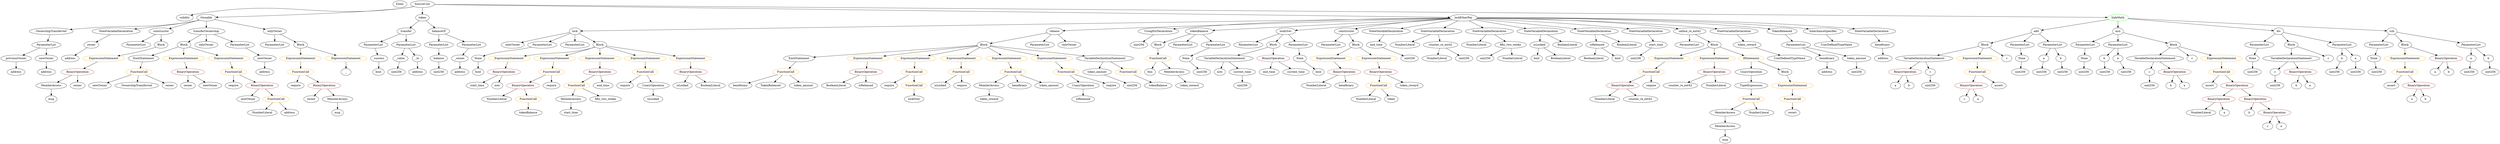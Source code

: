 strict digraph {
	graph [bb="0,0,11084,756"];
	node [label="\N"];
	Enter	[height=0.5,
		pos="1750.5,738",
		width=0.83628];
	Identifier_counter_re_ent42_1	[color=black,
		height=0.5,
		label=counter_re_ent42,
		pos="7434.5,306",
		width=2.0976];
	Identifier_end_time_1	[color=black,
		height=0.5,
		label=end_time,
		pos="5618.5,378",
		width=1.2382];
	Identifier_start_time	[color=black,
		height=0.5,
		label=start_time,
		pos="2080.5,306",
		width=1.3076];
	NumberLiteral_Unnamed_9	[color=black,
		height=0.5,
		label=NumberLiteral,
		pos="7099.5,234",
		width=1.765];
	ParameterList_Unnamed_16	[color=black,
		height=0.5,
		label=ParameterList,
		pos="7951.5,522",
		width=1.7095];
	VariableDeclaration_beneficiary_1	[color=black,
		height=0.5,
		label=beneficiary,
		pos="8082.5,450",
		width=1.4184];
	ParameterList_Unnamed_16 -> VariableDeclaration_beneficiary_1	[pos="e,8055.2,465.61 7980.3,505.64 7999.4,495.45 8024.6,481.97 8045.2,470.95"];
	VariableDeclaration_token_amount	[color=black,
		height=0.5,
		label=token_amount,
		pos="8215.5,450",
		width=1.765];
	ParameterList_Unnamed_16 -> VariableDeclaration_token_amount	[pos="e,8170.4,462.96 7996,509.2 8041,497.28 8110.7,478.8 8159.4,465.88"];
	Identifier_now	[color=black,
		height=0.5,
		label=now,
		pos="2172.5,306",
		width=0.75];
	Identifier_isLocked_1	[color=black,
		height=0.5,
		label=isLocked,
		pos="3004.5,306",
		width=1.2521];
	Parameter_None	[color=black,
		height=0.5,
		label=None,
		pos="9217.5,450",
		width=0.85014];
	ElementaryTypeName_uint256_2	[color=black,
		height=0.5,
		label=uint256,
		pos="9216.5,378",
		width=1.0442];
	Parameter_None -> ElementaryTypeName_uint256_2	[pos="e,9216.8,396.1 9217.3,431.7 9217.2,424.41 9217.1,415.73 9216.9,407.54"];
	ParameterList_Unnamed_22	[color=black,
		height=0.5,
		label=ParameterList,
		pos="7474.5,522",
		width=1.7095];
	ElementaryTypeName_uint256_6	[color=black,
		height=0.5,
		label=uint256,
		pos="9967.5,378",
		width=1.0442];
	BinaryOperation_Unnamed_2	[color=brown,
		height=0.5,
		label=BinaryOperation,
		pos="9808.5,234",
		width=1.9867];
	NumberLiteral_Unnamed	[color=black,
		height=0.5,
		label=NumberLiteral,
		pos="9721.5,162",
		width=1.765];
	BinaryOperation_Unnamed_2 -> NumberLiteral_Unnamed	[pos="e,9742,179.47 9787.9,216.41 9776.9,207.52 9763.1,196.41 9750.9,186.63"];
	Identifier_a_1	[color=black,
		height=0.5,
		label=a,
		pos="9830.5,162",
		width=0.75];
	BinaryOperation_Unnamed_2 -> Identifier_a_1	[pos="e,9825.2,180.1 9814,215.7 9816.3,208.24 9819.1,199.32 9821.7,190.97"];
	VariableDeclaration_owner	[color=black,
		height=0.5,
		label=owner,
		pos="394.53,522",
		width=0.93331];
	ElementaryTypeName_address_2	[color=black,
		height=0.5,
		label=address,
		pos="311.53,450",
		width=1.0996];
	VariableDeclaration_owner -> ElementaryTypeName_address_2	[pos="e,329.57,466.21 377.33,506.5 365.99,496.93 350.91,484.21 338.05,473.36"];
	Identifier_this	[color=black,
		height=0.5,
		label=this,
		pos="5074.5,378",
		width=0.75];
	Identifier_isLocked	[color=black,
		height=0.5,
		label=isLocked,
		pos="2871.5,234",
		width=1.2521];
	ElementaryTypeName_uint256_15	[color=black,
		height=0.5,
		label=uint256,
		pos="1922.5,378",
		width=1.0442];
	FunctionDefinition_add	[color=black,
		height=0.5,
		label=add,
		pos="9016.5,594",
		width=0.75];
	Block_Unnamed_3	[color=black,
		height=0.5,
		label=Block,
		pos="8803.5,522",
		width=0.90558];
	FunctionDefinition_add -> Block_Unnamed_3	[pos="e,8831.2,532.08 8992.5,585.11 8955.9,573.07 8885.7,550.01 8841.9,535.62"];
	ParameterList_Unnamed_7	[color=black,
		height=0.5,
		label=ParameterList,
		pos="8946.5,522",
		width=1.7095];
	FunctionDefinition_add -> ParameterList_Unnamed_7	[pos="e,8963.2,539.7 9002,578.5 8993.1,569.59 8981.5,557.94 8971.1,547.62"];
	ParameterList_Unnamed_6	[color=black,
		height=0.5,
		label=ParameterList,
		pos="9087.5,522",
		width=1.7095];
	FunctionDefinition_add -> ParameterList_Unnamed_6	[pos="e,9070.6,539.7 9031.2,578.5 9040.3,569.59 9052.1,557.94 9062.6,547.62"];
	ElementaryTypeName_uint256_10	[color=black,
		height=0.5,
		label=uint256,
		pos="10537,378",
		width=1.0442];
	Identifier_msg_2	[color=black,
		height=0.5,
		label=msg,
		pos="7629.5,18",
		width=0.75];
	ExpressionStatement_Unnamed_1	[color=orange,
		height=0.5,
		label=ExpressionStatement,
		pos="10665,450",
		width=2.458];
	FunctionCall_Unnamed_1	[color=orange,
		height=0.5,
		label=FunctionCall,
		pos="10665,378",
		width=1.6125];
	ExpressionStatement_Unnamed_1 -> FunctionCall_Unnamed_1	[pos="e,10665,396.1 10665,431.7 10665,424.41 10665,415.73 10665,407.54"];
	Identifier_a_5	[color=black,
		height=0.5,
		label=a,
		pos="10788,378",
		width=0.75];
	NumberLiteral_Unnamed_4	[color=black,
		height=0.5,
		label=NumberLiteral,
		pos="6053.5,234",
		width=1.765];
	FunctionCall_Unnamed_9	[color=orange,
		height=0.5,
		label=FunctionCall,
		pos="2826.5,378",
		width=1.6125];
	Identifier_require_2	[color=black,
		height=0.5,
		label=require,
		pos="2747.5,306",
		width=1.0026];
	FunctionCall_Unnamed_9 -> Identifier_require_2	[pos="e,2764.7,322.19 2808.2,360.76 2797.7,351.5 2784.5,339.73 2773,329.58"];
	UnaryOperation_Unnamed	[color=black,
		height=0.5,
		label=UnaryOperation,
		pos="2871.5,306",
		width=1.9452];
	FunctionCall_Unnamed_9 -> UnaryOperation_Unnamed	[pos="e,2860.7,323.79 2837.4,360.05 2842.6,352.06 2848.8,342.33 2854.6,333.4"];
	ParameterList_Unnamed_3	[color=black,
		height=0.5,
		label=ParameterList,
		pos="9995.5,522",
		width=1.7095];
	Parameter_None_1	[color=black,
		height=0.5,
		label=None,
		pos="9967.5,450",
		width=0.85014];
	ParameterList_Unnamed_3 -> Parameter_None_1	[pos="e,9974.2,467.62 9988.6,503.7 9985.5,496.04 9981.9,486.85 9978.5,478.3"];
	Parameter_None_2	[color=black,
		height=0.5,
		label=None,
		pos="10528,450",
		width=0.85014];
	Parameter_None_2 -> ElementaryTypeName_uint256_10	[pos="e,10534,396.1 10530,431.7 10531,424.32 10532,415.52 10533,407.25"];
	FunctionDefinition_lock	[color=black,
		height=0.5,
		label=lock,
		pos="2519.5,594",
		width=0.75];
	ModifierInvocation_onlyOwner_1	[color=black,
		height=0.5,
		label=onlyOwner,
		pos="2247.5,522",
		width=1.4323];
	FunctionDefinition_lock -> ModifierInvocation_onlyOwner_1	[pos="e,2286.5,534.24 2494.3,586.97 2454.6,577.39 2374.8,557.93 2307.5,540 2304.2,539.12 2300.8,538.2 2297.4,537.27"];
	ParameterList_Unnamed_21	[color=black,
		height=0.5,
		label=ParameterList,
		pos="2378.5,522",
		width=1.7095];
	FunctionDefinition_lock -> ParameterList_Unnamed_21	[pos="e,2408.9,538.09 2498.4,582.52 2477.6,572.16 2445.1,556.05 2419.2,543.19"];
	ParameterList_Unnamed_20	[color=black,
		height=0.5,
		label=ParameterList,
		pos="2519.5,522",
		width=1.7095];
	FunctionDefinition_lock -> ParameterList_Unnamed_20	[pos="e,2519.5,540.1 2519.5,575.7 2519.5,568.41 2519.5,559.73 2519.5,551.54"];
	Block_Unnamed_9	[color=black,
		height=0.5,
		label=Block,
		pos="2631.5,522",
		width=0.90558];
	FunctionDefinition_lock -> Block_Unnamed_9	[pos="e,2610.6,536.06 2538.8,580.97 2555.9,570.27 2581.2,554.44 2601.1,542.02"];
	ParameterList_Unnamed_23	[color=black,
		height=0.5,
		label=ParameterList,
		pos="5523.5,522",
		width=1.7095];
	Identifier_beneficiary_2	[color=black,
		height=0.5,
		label=beneficiary,
		pos="3264.5,306",
		width=1.4184];
	ElementaryTypeName_uint256_1	[color=black,
		height=0.5,
		label=uint256,
		pos="9309.5,378",
		width=1.0442];
	MemberAccess_Unnamed_6	[color=black,
		height=0.5,
		label=MemberAccess,
		pos="4388.5,306",
		width=1.9174];
	Identifier_token_reward_2	[color=black,
		height=0.5,
		label=token_reward,
		pos="4388.5,234",
		width=1.7095];
	MemberAccess_Unnamed_6 -> Identifier_token_reward_2	[pos="e,4388.5,252.1 4388.5,287.7 4388.5,280.41 4388.5,271.73 4388.5,263.54"];
	BinaryOperation_Unnamed_20	[color=brown,
		height=0.5,
		label=BinaryOperation,
		pos="7178.5,306",
		width=1.9867];
	BinaryOperation_Unnamed_20 -> NumberLiteral_Unnamed_9	[pos="e,7118.1,251.47 7159.8,288.41 7149.9,279.61 7137.5,268.63 7126.5,258.92"];
	Identifier_counter_re_ent42	[color=black,
		height=0.5,
		label=counter_re_ent42,
		pos="7256.5,234",
		width=2.0976];
	BinaryOperation_Unnamed_20 -> Identifier_counter_re_ent42	[pos="e,7237.9,251.71 7197,288.41 7206.8,279.67 7218.9,268.79 7229.6,259.13"];
	VariableDeclarationStatement_Unnamed_2	[color=black,
		height=0.5,
		label=VariableDeclarationStatement,
		pos="8513.5,450",
		width=3.3174];
	BinaryOperation_Unnamed_8	[color=brown,
		height=0.5,
		label=BinaryOperation,
		pos="8421.5,378",
		width=1.9867];
	VariableDeclarationStatement_Unnamed_2 -> BinaryOperation_Unnamed_8	[pos="e,8443.3,395.55 8491.3,432.05 8479.5,423.13 8465,412.06 8452.2,402.34"];
	VariableDeclaration_c_2	[color=black,
		height=0.5,
		label=c,
		pos="8538.5,378",
		width=0.75];
	VariableDeclarationStatement_Unnamed_2 -> VariableDeclaration_c_2	[pos="e,8532.6,395.62 8519.7,431.7 8522.4,424.04 8525.7,414.85 8528.8,406.3"];
	FunctionDefinition_release	[color=black,
		height=0.5,
		label=release,
		pos="4661.5,594",
		width=0.98875];
	Block_Unnamed_13	[color=black,
		height=0.5,
		label=Block,
		pos="4355.5,522",
		width=0.90558];
	FunctionDefinition_release -> Block_Unnamed_13	[pos="e,4385.5,529.85 4629.4,585.64 4573.3,572.82 4457.9,546.41 4396.3,532.33"];
	ParameterList_Unnamed_25	[color=black,
		height=0.5,
		label=ParameterList,
		pos="4596.5,522",
		width=1.7095];
	FunctionDefinition_release -> ParameterList_Unnamed_25	[pos="e,4612.1,539.8 4646.8,577.12 4638.8,568.51 4628.7,557.67 4619.7,547.96"];
	ModifierInvocation_onlyOwner_2	[color=black,
		height=0.5,
		label=onlyOwner,
		pos="4727.5,522",
		width=1.4323];
	FunctionDefinition_release -> ModifierInvocation_onlyOwner_2	[pos="e,4712,539.47 4676.2,577.46 4684.4,568.74 4694.9,557.65 4704.2,547.76"];
	Block_Unnamed_8	[color=black,
		height=0.5,
		label=Block,
		pos="5129.5,522",
		width=0.90558];
	FunctionCall_Unnamed_8	[color=orange,
		height=0.5,
		label=FunctionCall,
		pos="5129.5,450",
		width=1.6125];
	Block_Unnamed_8 -> FunctionCall_Unnamed_8	[pos="e,5129.5,468.1 5129.5,503.7 5129.5,496.41 5129.5,487.73 5129.5,479.54"];
	ExpressionStatement_Unnamed_12	[color=orange,
		height=0.5,
		label=ExpressionStatement,
		pos="2241.5,450",
		width=2.458];
	BinaryOperation_Unnamed_17	[color=brown,
		height=0.5,
		label=BinaryOperation,
		pos="2220.5,378",
		width=1.9867];
	ExpressionStatement_Unnamed_12 -> BinaryOperation_Unnamed_17	[pos="e,2225.7,396.1 2236.3,431.7 2234.1,424.24 2231.4,415.32 2228.9,406.97"];
	UsingForDeclaration_Unnamed	[color=black,
		height=0.5,
		label=UsingForDeclaration,
		pos="5085.5,594",
		width=2.4303];
	ElementaryTypeName_uint256_17	[color=black,
		height=0.5,
		label=uint256,
		pos="5041.5,522",
		width=1.0442];
	UsingForDeclaration_Unnamed -> ElementaryTypeName_uint256_17	[pos="e,5052,539.62 5074.7,575.7 5069.6,567.7 5063.5,558.02 5058,549.15"];
	VariableDeclarationStatement_Unnamed	[color=black,
		height=0.5,
		label=VariableDeclarationStatement,
		pos="9533.5,450",
		width=3.3174];
	VariableDeclaration_c	[color=black,
		height=0.5,
		label=c,
		pos="9496.5,378",
		width=0.75];
	VariableDeclarationStatement_Unnamed -> VariableDeclaration_c	[pos="e,9505.1,395.14 9524.4,431.7 9520.1,423.67 9515,413.95 9510.3,405.05"];
	BinaryOperation_Unnamed	[color=brown,
		height=0.5,
		label=BinaryOperation,
		pos="9613.5,378",
		width=1.9867];
	VariableDeclarationStatement_Unnamed -> BinaryOperation_Unnamed	[pos="e,9594.3,395.79 9552.9,432.05 9562.8,423.37 9575.1,412.64 9586,403.11"];
	Block_Unnamed_6	[color=black,
		height=0.5,
		label=Block,
		pos="800.53,522",
		width=0.90558];
	EmitStatement_Unnamed	[color=black,
		height=0.5,
		label=EmitStatement,
		pos="628.53,450",
		width=1.7788];
	Block_Unnamed_6 -> EmitStatement_Unnamed	[pos="e,664.03,465.45 774.78,510.52 748.34,499.76 706.64,482.79 674.52,469.72"];
	ExpressionStatement_Unnamed_7	[color=orange,
		height=0.5,
		label=ExpressionStatement,
		pos="799.53,450",
		width=2.458];
	Block_Unnamed_6 -> ExpressionStatement_Unnamed_7	[pos="e,799.78,468.1 800.28,503.7 800.18,496.41 800.06,487.73 799.94,479.54"];
	ExpressionStatement_Unnamed_6	[color=orange,
		height=0.5,
		label=ExpressionStatement,
		pos="994.53,450",
		width=2.458];
	Block_Unnamed_6 -> ExpressionStatement_Unnamed_6	[pos="e,950.43,465.97 826.39,510.59 832.02,508.37 837.96,506.08 843.53,504 875.27,492.16 911.03,479.58 939.78,469.64"];
	NumberLiteral_Unnamed_5	[color=black,
		height=0.5,
		label=NumberLiteral,
		pos="5833.5,306",
		width=1.765];
	NumberLiteral_Unnamed_1	[color=black,
		height=0.5,
		label=NumberLiteral,
		pos="1165.5,162",
		width=1.765];
	FunctionDefinition_tokenBalance	[color=black,
		height=0.5,
		label=tokenBalance,
		pos="5338.5,594",
		width=1.6679];
	FunctionDefinition_tokenBalance -> Block_Unnamed_8	[pos="e,5154.5,533.78 5296.4,580.83 5262.2,570.68 5212.9,555.44 5170.5,540 5168.7,539.35 5166.9,538.66 5165.1,537.96"];
	ParameterList_Unnamed_18	[color=black,
		height=0.5,
		label=ParameterList,
		pos="5241.5,522",
		width=1.7095];
	FunctionDefinition_tokenBalance -> ParameterList_Unnamed_18	[pos="e,5263.8,539.06 5316.5,577.12 5303.6,567.78 5287,555.84 5272.8,545.55"];
	ParameterList_Unnamed_19	[color=black,
		height=0.5,
		label=ParameterList,
		pos="5382.5,522",
		width=1.7095];
	FunctionDefinition_tokenBalance -> ParameterList_Unnamed_19	[pos="e,5372,539.79 5349.2,576.05 5354.2,568.06 5360.3,558.33 5365.9,549.4"];
	NumberLiteral_Unnamed_7	[color=black,
		height=0.5,
		label=NumberLiteral,
		pos="6358.5,450",
		width=1.765];
	BinaryOperation_Unnamed_18	[color=brown,
		height=0.5,
		label=BinaryOperation,
		pos="2631.5,378",
		width=1.9867];
	FunctionCall_Unnamed_12	[color=orange,
		height=0.5,
		label=FunctionCall,
		pos="2527.5,306",
		width=1.6125];
	BinaryOperation_Unnamed_18 -> FunctionCall_Unnamed_12	[pos="e,2551.2,322.91 2607.4,360.76 2593.5,351.42 2575.9,339.55 2560.7,329.33"];
	Identifier_end_time	[color=black,
		height=0.5,
		label=end_time,
		pos="2648.5,306",
		width=1.2382];
	BinaryOperation_Unnamed_18 -> Identifier_end_time	[pos="e,2644.4,324.1 2635.7,359.7 2637.5,352.32 2639.7,343.52 2641.7,335.25"];
	NumberLiteral_Unnamed_11	[color=black,
		height=0.5,
		label=NumberLiteral,
		pos="7591.5,306",
		width=1.765];
	NumberLiteral_Unnamed_3	[color=black,
		height=0.5,
		label=NumberLiteral,
		pos="6535.5,522",
		width=1.765];
	Identifier_assert_1	[color=black,
		height=0.5,
		label=assert,
		pos="10604,306",
		width=0.89172];
	Block_Unnamed_3 -> VariableDeclarationStatement_Unnamed_2	[pos="e,8575,465.83 8773.9,513.84 8730,503.26 8646.6,483.13 8586,468.5"];
	ExpressionStatement_Unnamed_2	[color=orange,
		height=0.5,
		label=ExpressionStatement,
		pos="8739.5,450",
		width=2.458];
	Block_Unnamed_3 -> ExpressionStatement_Unnamed_2	[pos="e,8755,467.96 8789.3,505.46 8781.5,496.87 8771.5,485.97 8762.6,476.19"];
	Identifier_c_4	[color=black,
		height=0.5,
		label=c,
		pos="8872.5,450",
		width=0.75];
	Block_Unnamed_3 -> Identifier_c_4	[pos="e,8858.1,465.68 8818.5,505.81 8827.8,496.42 8839.8,484.19 8850.2,473.67"];
	Parameter_a_3	[color=black,
		height=0.5,
		label=a,
		pos="9041.5,450",
		width=0.75];
	ElementaryTypeName_uint256_11	[color=black,
		height=0.5,
		label=uint256,
		pos="9030.5,378",
		width=1.0442];
	Parameter_a_3 -> ElementaryTypeName_uint256_11	[pos="e,9033.2,396.1 9038.8,431.7 9037.7,424.32 9036.3,415.52 9035,407.25"];
	Identifier_isLocked_2	[color=black,
		height=0.5,
		label=isLocked,
		pos="4166.5,306",
		width=1.2521];
	BinaryOperation_Unnamed_16	[color=brown,
		height=0.5,
		label=BinaryOperation,
		pos="2289.5,306",
		width=1.9867];
	NumberLiteral_Unnamed_6	[color=black,
		height=0.5,
		label=NumberLiteral,
		pos="2172.5,234",
		width=1.765];
	BinaryOperation_Unnamed_16 -> NumberLiteral_Unnamed_6	[pos="e,2198.8,250.74 2262.7,288.94 2246.7,279.36 2226.1,267.06 2208.7,256.63"];
	FunctionCall_Unnamed_11	[color=orange,
		height=0.5,
		label=FunctionCall,
		pos="2312.5,234",
		width=1.6125];
	BinaryOperation_Unnamed_16 -> FunctionCall_Unnamed_11	[pos="e,2306.9,252.1 2295.2,287.7 2297.7,280.24 2300.6,271.32 2303.3,262.97"];
	FunctionCall_Unnamed_21	[color=orange,
		height=0.5,
		label=FunctionCall,
		pos="4483.5,378",
		width=1.6125];
	FunctionCall_Unnamed_21 -> MemberAccess_Unnamed_6	[pos="e,4410.7,323.31 4462,361.12 4449.5,351.94 4433.6,340.23 4419.8,330.06"];
	Identifier_beneficiary_1	[color=black,
		height=0.5,
		label=beneficiary,
		pos="4526.5,306",
		width=1.4184];
	FunctionCall_Unnamed_21 -> Identifier_beneficiary_1	[pos="e,4516.2,323.79 4493.9,360.05 4498.9,352.06 4504.8,342.33 4510.3,333.4"];
	Identifier_token_amount	[color=black,
		height=0.5,
		label=token_amount,
		pos="4659.5,306",
		width=1.765];
	FunctionCall_Unnamed_21 -> Identifier_token_amount	[pos="e,4623.6,321.28 4518.3,363.17 4545.4,352.38 4583.4,337.3 4613.1,325.48"];
	BinaryOperation_Unnamed_23	[color=brown,
		height=0.5,
		label=BinaryOperation,
		pos="3829.5,378",
		width=1.9867];
	BooleanLiteral_Unnamed_5	[color=black,
		height=0.5,
		label=BooleanLiteral,
		pos="3697.5,306",
		width=1.7788];
	BinaryOperation_Unnamed_23 -> BooleanLiteral_Unnamed_5	[pos="e,3726.6,322.42 3799.9,361.29 3781.3,351.4 3757,338.53 3736.8,327.8"];
	Identifier_isReleased_1	[color=black,
		height=0.5,
		label=isReleased,
		pos="3829.5,306",
		width=1.3907];
	BinaryOperation_Unnamed_23 -> Identifier_isReleased_1	[pos="e,3829.5,324.1 3829.5,359.7 3829.5,352.41 3829.5,343.73 3829.5,335.54"];
	Identifier_owner_3	[color=black,
		height=0.5,
		label=owner,
		pos="828.53,306",
		width=0.93331];
	FunctionDefinition_lockOver	[color=black,
		height=0.5,
		label=lockOver,
		pos="5691.5,594",
		width=1.2521];
	FunctionDefinition_lockOver -> ParameterList_Unnamed_23	[pos="e,5557.8,537.27 5661.1,580.32 5635.2,569.52 5597.5,553.83 5568.2,541.6"];
	Block_Unnamed_12	[color=black,
		height=0.5,
		label=Block,
		pos="5635.5,522",
		width=0.90558];
	FunctionDefinition_lockOver -> Block_Unnamed_12	[pos="e,5648.3,538.99 5678.3,576.41 5671.5,567.92 5663.1,557.41 5655.5,547.96"];
	ParameterList_Unnamed_24	[color=black,
		height=0.5,
		label=ParameterList,
		pos="5747.5,522",
		width=1.7095];
	FunctionDefinition_lockOver -> ParameterList_Unnamed_24	[pos="e,5734,539.96 5704.8,576.41 5711.4,568.16 5719.5,558.01 5726.9,548.78"];
	ElementaryTypeName_uint256_20	[color=black,
		height=0.5,
		label=uint256,
		pos="6570.5,450",
		width=1.0442];
	Identifier_require	[color=black,
		height=0.5,
		label=require,
		pos="1297.5,306",
		width=1.0026];
	EmitStatement_Unnamed_1	[color=black,
		height=0.5,
		label=EmitStatement,
		pos="3543.5,450",
		width=1.7788];
	FunctionCall_Unnamed_22	[color=orange,
		height=0.5,
		label=FunctionCall,
		pos="3465.5,378",
		width=1.6125];
	EmitStatement_Unnamed_1 -> FunctionCall_Unnamed_22	[pos="e,3483.9,395.47 3525,432.41 3515.2,423.61 3503,412.63 3492.2,402.92"];
	ModifierInvocation_onlyOwner	[color=black,
		height=0.5,
		label=onlyOwner,
		pos="904.53,522",
		width=1.4323];
	Identifier_TokenReleased	[color=black,
		height=0.5,
		label=TokenReleased,
		pos="3401.5,306",
		width=1.8897];
	ElementaryTypeName_address	[color=black,
		height=0.5,
		label=address,
		pos="2017.5,378",
		width=1.0996];
	Identifier_start_time_1	[color=black,
		height=0.5,
		label=start_time,
		pos="2481.5,162",
		width=1.3076];
	ParameterList_Unnamed_11	[color=black,
		height=0.5,
		label=ParameterList,
		pos="1640.5,522",
		width=1.7095];
	Parameter_success	[color=black,
		height=0.5,
		label=success,
		pos="1650.5,450",
		width=1.1135];
	ParameterList_Unnamed_11 -> Parameter_success	[pos="e,1648.1,468.1 1643,503.7 1644.1,496.32 1645.3,487.52 1646.5,479.25"];
	BinaryOperation_Unnamed_3	[color=brown,
		height=0.5,
		label=BinaryOperation,
		pos="9969.5,234",
		width=1.9867];
	Identifier_b_1	[color=black,
		height=0.5,
		label=b,
		pos="9946.5,162",
		width=0.75];
	BinaryOperation_Unnamed_3 -> Identifier_b_1	[pos="e,9952.2,180.1 9963.8,215.7 9961.4,208.24 9958.5,199.32 9955.7,190.97"];
	BinaryOperation_Unnamed_4	[color=brown,
		height=0.5,
		label=BinaryOperation,
		pos="10064,162",
		width=1.9867];
	BinaryOperation_Unnamed_3 -> BinaryOperation_Unnamed_4	[pos="e,10041,179.47 9991.8,216.41 10004,207.43 10019,196.19 10032,186.34"];
	ElementaryTypeName_uint256_7	[color=black,
		height=0.5,
		label=uint256,
		pos="10079,306",
		width=1.0442];
	Identifier_revert	[color=black,
		height=0.5,
		label=revert,
		pos="7926.5,162",
		width=0.87786];
	FunctionCall_Unnamed_15	[color=orange,
		height=0.5,
		label=FunctionCall,
		pos="7926.5,234",
		width=1.6125];
	FunctionCall_Unnamed_15 -> Identifier_revert	[pos="e,7926.5,180.1 7926.5,215.7 7926.5,208.41 7926.5,199.73 7926.5,191.54"];
	FunctionCall_Unnamed_14	[color=orange,
		height=0.5,
		label=FunctionCall,
		pos="7746.5,234",
		width=1.6125];
	MemberAccess_Unnamed_4	[color=black,
		height=0.5,
		label=MemberAccess,
		pos="7629.5,162",
		width=1.9174];
	FunctionCall_Unnamed_14 -> MemberAccess_Unnamed_4	[pos="e,7656.2,178.98 7720.6,217.46 7704.4,207.81 7683.5,195.27 7665.7,184.65"];
	NumberLiteral_Unnamed_10	[color=black,
		height=0.5,
		label=NumberLiteral,
		pos="7780.5,162",
		width=1.765];
	FunctionCall_Unnamed_14 -> NumberLiteral_Unnamed_10	[pos="e,7772.2,180.1 7754.9,215.7 7758.6,208.07 7763.1,198.92 7767.2,190.4"];
	VariableDeclarationStatement_Unnamed_3	[color=black,
		height=0.5,
		label=VariableDeclarationStatement,
		pos="5434.5,450",
		width=3.3174];
	Block_Unnamed_12 -> VariableDeclarationStatement_Unnamed_3	[pos="e,5484.9,466.66 5610.5,510.28 5605.2,508.13 5599.7,505.94 5594.5,504 5562.2,491.95 5525.6,479.75 5495.7,470.09"];
	BinaryOperation_Unnamed_22	[color=brown,
		height=0.5,
		label=BinaryOperation,
		pos="5643.5,450",
		width=1.9867];
	Block_Unnamed_12 -> BinaryOperation_Unnamed_22	[pos="e,5641.6,468.1 5637.5,503.7 5638.3,496.41 5639.3,487.73 5640.3,479.54"];
	FunctionDefinition_mul	[color=black,
		height=0.5,
		label=mul,
		pos="9369.5,594",
		width=0.75];
	ParameterList_Unnamed_1	[color=black,
		height=0.5,
		label=ParameterList,
		pos="9228.5,522",
		width=1.7095];
	FunctionDefinition_mul -> ParameterList_Unnamed_1	[pos="e,9258.9,538.09 9348.4,582.52 9327.6,572.16 9295.1,556.05 9269.2,543.19"];
	ParameterList_Unnamed	[color=black,
		height=0.5,
		label=ParameterList,
		pos="9369.5,522",
		width=1.7095];
	FunctionDefinition_mul -> ParameterList_Unnamed	[pos="e,9369.5,540.1 9369.5,575.7 9369.5,568.41 9369.5,559.73 9369.5,551.54"];
	Block_Unnamed	[color=black,
		height=0.5,
		label=Block,
		pos="9615.5,522",
		width=0.90558];
	FunctionDefinition_mul -> Block_Unnamed	[pos="e,9587,531.12 9394,586.03 9436.6,573.91 9524.7,548.85 9576,534.24"];
	Parameter_None_3	[color=black,
		height=0.5,
		label=None,
		pos="8948.5,450",
		width=0.85014];
	ParameterList_Unnamed_7 -> Parameter_None_3	[pos="e,8948,468.1 8947,503.7 8947.2,496.41 8947.5,487.73 8947.7,479.54"];
	ParameterList_Unnamed_5	[color=black,
		height=0.5,
		label=ParameterList,
		pos="10540,522",
		width=1.7095];
	ParameterList_Unnamed_5 -> Parameter_None_2	[pos="e,10530,468.1 10537,503.7 10535,496.32 10534,487.52 10532,479.25"];
	VariableDeclarationStatement_Unnamed_1	[color=black,
		height=0.5,
		label=VariableDeclarationStatement,
		pos="10136,450",
		width=3.3174];
	VariableDeclaration_c_1	[color=black,
		height=0.5,
		label=c,
		pos="10079,378",
		width=0.75];
	VariableDeclarationStatement_Unnamed_1 -> VariableDeclaration_c_1	[pos="e,10091,394.2 10121,431.7 10114,423.07 10106,412.5 10098,403.1"];
	BinaryOperation_Unnamed_5	[color=brown,
		height=0.5,
		label=BinaryOperation,
		pos="10196,378",
		width=1.9867];
	VariableDeclarationStatement_Unnamed_1 -> BinaryOperation_Unnamed_5	[pos="e,10181,396.1 10150,431.7 10157,423.56 10166,413.69 10174,404.7"];
	Identifier_a_6	[color=black,
		height=0.5,
		label=a,
		pos="8366.5,306",
		width=0.75];
	BinaryOperation_Unnamed_8 -> Identifier_a_6	[pos="e,8378.6,322.36 8408.2,360.05 8401.4,351.44 8393.1,340.81 8385.6,331.33"];
	Identifier_b_5	[color=black,
		height=0.5,
		label=b,
		pos="8438.5,306",
		width=0.75];
	BinaryOperation_Unnamed_8 -> Identifier_b_5	[pos="e,8434.4,324.1 8425.7,359.7 8427.5,352.32 8429.7,343.52 8431.7,335.25"];
	Identifier_newOwner	[color=black,
		height=0.5,
		label=newOwner,
		pos="1098.5,234",
		width=1.4046];
	FunctionDefinition_constructor_1	[color=black,
		height=0.5,
		label=constructor,
		pos="5984.5,594",
		width=1.4877];
	ParameterList_Unnamed_17	[color=black,
		height=0.5,
		label=ParameterList,
		pos="5888.5,522",
		width=1.7095];
	FunctionDefinition_constructor_1 -> ParameterList_Unnamed_17	[pos="e,5910.6,539.06 5962.7,577.12 5950.1,567.87 5933.9,556.07 5919.9,545.84"];
	Block_Unnamed_7	[color=black,
		height=0.5,
		label=Block,
		pos="6000.5,522",
		width=0.90558];
	FunctionDefinition_constructor_1 -> Block_Unnamed_7	[pos="e,5996.6,540.1 5988.5,575.7 5990.2,568.32 5992.2,559.52 5994.1,551.25"];
	Identifier_newOwner_1	[color=black,
		height=0.5,
		label=newOwner,
		pos="434.53,306",
		width=1.4046];
	ElementaryTypeName_uint256_3	[color=black,
		height=0.5,
		label=uint256,
		pos="9496.5,306",
		width=1.0442];
	ElementaryTypeName_address_1	[color=black,
		height=0.5,
		label=address,
		pos="1827.5,378",
		width=1.0996];
	Identifier_require_1	[color=black,
		height=0.5,
		label=require,
		pos="1035.5,306",
		width=1.0026];
	Identifier_a_4	[color=black,
		height=0.5,
		label=a,
		pos="10690,234",
		width=0.75];
	NumberLiteral_Unnamed_2	[color=black,
		height=0.5,
		label=NumberLiteral,
		pos="6689.5,450",
		width=1.765];
	BinaryOperation_Unnamed_12	[color=brown,
		height=0.5,
		label=BinaryOperation,
		pos="1161.5,306",
		width=1.9867];
	BinaryOperation_Unnamed_12 -> Identifier_newOwner	[pos="e,1113.2,251.31 1146.3,288.05 1138.7,279.59 1129.3,269.19 1120.9,259.84"];
	FunctionCall_Unnamed_5	[color=orange,
		height=0.5,
		label=FunctionCall,
		pos="1225.5,234",
		width=1.6125];
	BinaryOperation_Unnamed_12 -> FunctionCall_Unnamed_5	[pos="e,1210.2,251.79 1177,288.05 1184.6,279.71 1194,269.49 1202.4,260.25"];
	StateVariableDeclaration_Unnamed_6	[color=black,
		height=0.5,
		label=StateVariableDeclaration,
		pos="6157.5,594",
		width=2.8184];
	VariableDeclaration_end_time	[color=black,
		height=0.5,
		label=end_time,
		pos="6095.5,522",
		width=1.2382];
	StateVariableDeclaration_Unnamed_6 -> VariableDeclaration_end_time	[pos="e,6110,539.31 6142.5,576.05 6135,567.59 6125.8,557.19 6117.5,547.84"];
	BinaryOperation_Unnamed_21	[color=brown,
		height=0.5,
		label=BinaryOperation,
		pos="7586.5,378",
		width=1.9867];
	BinaryOperation_Unnamed_21 -> Identifier_counter_re_ent42_1	[pos="e,7468.3,322.57 7553.2,361.64 7531.2,351.54 7502.3,338.22 7478.5,327.26"];
	BinaryOperation_Unnamed_21 -> NumberLiteral_Unnamed_11	[pos="e,7590.3,324.1 7587.8,359.7 7588.3,352.41 7588.9,343.73 7589.5,335.54"];
	BinaryOperation_Unnamed_9	[color=brown,
		height=0.5,
		label=BinaryOperation,
		pos="8714.5,306",
		width=1.9867];
	Identifier_c_3	[color=black,
		height=0.5,
		label=c,
		pos="8678.5,234",
		width=0.75];
	BinaryOperation_Unnamed_9 -> Identifier_c_3	[pos="e,8686.8,251.14 8705.6,287.7 8701.5,279.75 8696.6,270.16 8692.1,261.34"];
	Identifier_a_7	[color=black,
		height=0.5,
		label=a,
		pos="8750.5,234",
		width=0.75];
	BinaryOperation_Unnamed_9 -> Identifier_a_7	[pos="e,8742.2,251.14 8723.4,287.7 8727.5,279.75 8732.4,270.16 8737,261.34"];
	EventDefinition_OwnershipTransferred	[color=black,
		height=0.5,
		label=OwnershipTransferred,
		pos="221.53,594",
		width=2.6243];
	ParameterList_Unnamed_12	[color=black,
		height=0.5,
		label=ParameterList,
		pos="203.53,522",
		width=1.7095];
	EventDefinition_OwnershipTransferred -> ParameterList_Unnamed_12	[pos="e,207.93,540.1 217.08,575.7 215.18,568.32 212.92,559.52 210.8,551.25"];
	SourceUnit_Unnamed	[color=black,
		height=0.5,
		label=SourceUnit,
		pos="1851.5,738",
		width=1.46];
	PragmaDirective_solidity	[color=black,
		height=0.5,
		label=solidity,
		pos="805.53,666",
		width=1.0442];
	SourceUnit_Unnamed -> PragmaDirective_solidity	[pos="e,832.85,678.7 1813.8,725.18 1805.9,723.11 1797.5,721.22 1789.5,720 1377.2,656.42 1260.7,765.32 851.53,684 848.92,683.48 846.27,\
682.84 843.62,682.1"];
	ContractDefinition_Ownable	[color=black,
		height=0.5,
		label=Ownable,
		pos="904.53,666",
		width=1.2105];
	SourceUnit_Unnamed -> ContractDefinition_Ownable	[pos="e,948.17,666.42 1813.4,725.22 1805.6,723.17 1797.3,721.29 1789.5,720 1478.6,668.64 1098.9,665.53 959.36,666.35"];
	ContractDefinition_token	[color=black,
		height=0.5,
		label=token,
		pos="1851.5,666",
		width=0.864];
	SourceUnit_Unnamed -> ContractDefinition_token	[pos="e,1851.5,684.1 1851.5,719.7 1851.5,712.41 1851.5,703.73 1851.5,695.54"];
	ContractDefinition_lockEtherPay	[color=black,
		height=0.5,
		label=lockEtherPay,
		pos="6488.5,666",
		width=1.6679];
	SourceUnit_Unnamed -> ContractDefinition_lockEtherPay	[pos="e,6428.4,667.91 1904,736.21 2375.1,729.1 5872.1,676.31 6417.2,668.08"];
	ContractDefinition_SafeMath	[color=green,
		height=0.5,
		label=SafeMath,
		pos="9369.5,666",
		width=1.2798];
	SourceUnit_Unnamed -> ContractDefinition_SafeMath	[pos="e,9323.3,667.43 1904.3,736.51 2537,730.62 8654.5,673.66 9312.3,667.53"];
	Parameter_a_2	[color=black,
		height=0.5,
		label=a,
		pos="10960,450",
		width=0.75];
	ElementaryTypeName_uint256_8	[color=black,
		height=0.5,
		label=uint256,
		pos="10954,378",
		width=1.0442];
	Parameter_a_2 -> ElementaryTypeName_uint256_8	[pos="e,10955,396.1 10958,431.7 10957,424.41 10957,415.73 10956,407.54"];
	FunctionCall_Unnamed_16	[color=orange,
		height=0.5,
		label=FunctionCall,
		pos="4258.5,378",
		width=1.6125];
	FunctionCall_Unnamed_16 -> Identifier_isLocked_2	[pos="e,4186.7,322.34 4237.7,361.12 4225.2,351.68 4209.3,339.56 4195.7,329.19"];
	Identifier_require_5	[color=black,
		height=0.5,
		label=require,
		pos="4265.5,306",
		width=1.0026];
	FunctionCall_Unnamed_16 -> Identifier_require_5	[pos="e,4263.8,324.1 4260.3,359.7 4261,352.41 4261.9,343.73 4262.7,335.54"];
	VariableDeclaration_isReleased	[color=black,
		height=0.5,
		label=isReleased,
		pos="7084.5,522",
		width=1.3907];
	BooleanLiteral_Unnamed_2	[color=black,
		height=0.5,
		label=BooleanLiteral,
		pos="7054.5,450",
		width=1.7788];
	VariableDeclaration_isReleased -> BooleanLiteral_Unnamed_2	[pos="e,7061.9,468.28 7077.3,504.05 7074,496.43 7070.1,487.23 7066.4,478.65"];
	ElementaryTypeName_bool_2	[color=black,
		height=0.5,
		label=bool,
		pos="7164.5,450",
		width=0.76697];
	VariableDeclaration_isReleased -> ElementaryTypeName_bool_2	[pos="e,7148.6,464.93 7102.7,505.12 7113.8,495.38 7128.2,482.79 7140.3,472.21"];
	ElementaryTypeName_address_6	[color=black,
		height=0.5,
		label=address,
		pos="1286.5,162",
		width=1.0996];
	ExpressionStatement_Unnamed_22	[color=orange,
		height=0.5,
		label=ExpressionStatement,
		pos="3842.5,450",
		width=2.458];
	ExpressionStatement_Unnamed_22 -> BinaryOperation_Unnamed_23	[pos="e,3832.7,396.1 3839.3,431.7 3837.9,424.32 3836.3,415.52 3834.8,407.25"];
	ParameterList_Unnamed_13	[color=black,
		height=0.5,
		label=ParameterList,
		pos="585.53,522",
		width=1.7095];
	StateVariableDeclaration_Unnamed_8	[color=black,
		height=0.5,
		label=StateVariableDeclaration,
		pos="6378.5,594",
		width=2.8184];
	NumberLiteral_Unnamed_8	[color=black,
		height=0.5,
		label=NumberLiteral,
		pos="6221.5,522",
		width=1.765];
	StateVariableDeclaration_Unnamed_8 -> NumberLiteral_Unnamed_8	[pos="e,6254.5,537.72 6342.1,576.76 6319.1,566.49 6289.2,553.16 6264.9,542.34"];
	VariableDeclaration_counter_re_ent42	[color=black,
		height=0.5,
		label=counter_re_ent42,
		pos="6378.5,522",
		width=2.0976];
	StateVariableDeclaration_Unnamed_8 -> VariableDeclaration_counter_re_ent42	[pos="e,6378.5,540.1 6378.5,575.7 6378.5,568.41 6378.5,559.73 6378.5,551.54"];
	Parameter_balance	[color=black,
		height=0.5,
		label=balance,
		pos="1922.5,450",
		width=1.0719];
	Parameter_balance -> ElementaryTypeName_uint256_15	[pos="e,1922.5,396.1 1922.5,431.7 1922.5,424.41 1922.5,415.73 1922.5,407.54"];
	MemberAccess_Unnamed_3	[color=black,
		height=0.5,
		label=MemberAccess,
		pos="2481.5,234",
		width=1.9174];
	FunctionCall_Unnamed_12 -> MemberAccess_Unnamed_3	[pos="e,2492.6,251.79 2516.4,288.05 2511.1,280.06 2504.7,270.33 2498.9,261.4"];
	Identifier_fifty_two_weeks	[color=black,
		height=0.5,
		label=fifty_two_weeks,
		pos="2641.5,234",
		width=2.0145];
	FunctionCall_Unnamed_12 -> Identifier_fifty_two_weeks	[pos="e,2615.1,251.22 2552.8,289.46 2568.3,279.97 2588.3,267.67 2605.4,257.17"];
	StateVariableDeclaration_Unnamed	[color=black,
		height=0.5,
		label=StateVariableDeclaration,
		pos="498.53,594",
		width=2.8184];
	StateVariableDeclaration_Unnamed -> VariableDeclaration_owner	[pos="e,414.71,536.58 473.62,576.23 458.69,566.18 439.63,553.35 423.96,542.81"];
	ElementaryTypeName_bool_3	[color=black,
		height=0.5,
		label=bool,
		pos="2103.5,378",
		width=0.76697];
	Parameter_None_6	[color=black,
		height=0.5,
		label=None,
		pos="5763.5,450",
		width=0.85014];
	ParameterList_Unnamed_24 -> Parameter_None_6	[pos="e,5759.6,468.1 5751.5,503.7 5753.2,496.32 5755.2,487.52 5757.1,479.25"];
	VariableDeclaration_c -> ElementaryTypeName_uint256_3	[pos="e,9496.5,324.1 9496.5,359.7 9496.5,352.41 9496.5,343.73 9496.5,335.54"];
	MemberAccess_Unnamed	[color=black,
		height=0.5,
		label=MemberAccess,
		pos="211.53,306",
		width=1.9174];
	Identifier_msg	[color=black,
		height=0.5,
		label=msg,
		pos="211.53,234",
		width=0.75];
	MemberAccess_Unnamed -> Identifier_msg	[pos="e,211.53,252.1 211.53,287.7 211.53,280.41 211.53,271.73 211.53,263.54"];
	FunctionCall_Unnamed_8 -> Identifier_this	[pos="e,5086.6,394.36 5116.2,432.05 5109.4,423.44 5101.1,412.81 5093.6,403.33"];
	MemberAccess_Unnamed_2	[color=black,
		height=0.5,
		label=MemberAccess,
		pos="5188.5,378",
		width=1.9174];
	FunctionCall_Unnamed_8 -> MemberAccess_Unnamed_2	[pos="e,5174.2,395.96 5143.5,432.41 5150.5,424.08 5159.2,413.8 5167,404.49"];
	ExpressionStatement_Unnamed_15	[color=orange,
		height=0.5,
		label=ExpressionStatement,
		pos="7391.5,450",
		width=2.458];
	FunctionCall_Unnamed_13	[color=orange,
		height=0.5,
		label=FunctionCall,
		pos="7304.5,378",
		width=1.6125];
	ExpressionStatement_Unnamed_15 -> FunctionCall_Unnamed_13	[pos="e,7324.8,395.31 7370.5,432.05 7359.4,423.16 7345.7,412.11 7333.6,402.41"];
	Identifier_require_7	[color=black,
		height=0.5,
		label=require,
		pos="3933.5,306",
		width=1.0026];
	ParameterList_Unnamed_9	[color=black,
		height=0.5,
		label=ParameterList,
		pos="1922.5,522",
		width=1.7095];
	ParameterList_Unnamed_9 -> Parameter_balance	[pos="e,1922.5,468.1 1922.5,503.7 1922.5,496.41 1922.5,487.73 1922.5,479.54"];
	ElementaryTypeName_uint256_14	[color=black,
		height=0.5,
		label=uint256,
		pos="8538.5,306",
		width=1.0442];
	ElementaryTypeName_uint256_19	[color=black,
		height=0.5,
		label=uint256,
		pos="6239.5,450",
		width=1.0442];
	ElementaryTypeName_address_4	[color=black,
		height=0.5,
		label=address,
		pos="203.53,378",
		width=1.0996];
	Parameter_b_1	[color=black,
		height=0.5,
		label=b,
		pos="10372,450",
		width=0.75];
	ElementaryTypeName_uint256_5	[color=black,
		height=0.5,
		label=uint256,
		pos="10351,378",
		width=1.0442];
	Parameter_b_1 -> ElementaryTypeName_uint256_5	[pos="e,10356,396.28 10366,432.05 10364,424.6 10362,415.64 10359,407.22"];
	VariableDeclaration_token_amount_1	[color=black,
		height=0.5,
		label=token_amount,
		pos="4831.5,378",
		width=1.765];
	ElementaryTypeName_uint256_25	[color=black,
		height=0.5,
		label=uint256,
		pos="5027.5,306",
		width=1.0442];
	VariableDeclaration_token_amount_1 -> ElementaryTypeName_uint256_25	[pos="e,4998.2,317.63 4870.1,363.33 4900.2,352.66 4943.1,337.44 4980.5,324 4982.9,323.17 4985.2,322.31 4987.6,321.44"];
	FunctionDefinition_div	[color=black,
		height=0.5,
		label=div,
		pos="10080,594",
		width=0.75];
	FunctionDefinition_div -> ParameterList_Unnamed_3	[pos="e,10015,539.41 10063,579.5 10052,570.21 10037,557.61 10024,546.66"];
	Block_Unnamed_1	[color=black,
		height=0.5,
		label=Block,
		pos="10136,522",
		width=0.90558];
	FunctionDefinition_div -> Block_Unnamed_1	[pos="e,10123,538.64 10092,577.81 10099,568.94 10108,557.55 10116,547.45"];
	ParameterList_Unnamed_2	[color=black,
		height=0.5,
		label=ParameterList,
		pos="10372,522",
		width=1.7095];
	FunctionDefinition_div -> ParameterList_Unnamed_2	[pos="e,10325,534.16 10105,586.97 10151,575.9 10250,552.05 10314,536.81"];
	ExpressionStatement_Unnamed_11	[color=orange,
		height=0.5,
		label=ExpressionStatement,
		pos="2436.5,450",
		width=2.458];
	FunctionCall_Unnamed_10	[color=orange,
		height=0.5,
		label=FunctionCall,
		pos="2415.5,378",
		width=1.6125];
	ExpressionStatement_Unnamed_11 -> FunctionCall_Unnamed_10	[pos="e,2420.7,396.1 2431.3,431.7 2429.1,424.24 2426.4,415.32 2423.9,406.97"];
	FunctionCall_Unnamed_2	[color=orange,
		height=0.5,
		label=FunctionCall,
		pos="8739.5,378",
		width=1.6125];
	FunctionCall_Unnamed_2 -> BinaryOperation_Unnamed_9	[pos="e,8720.6,324.1 8733.4,359.7 8730.7,352.15 8727.4,343.12 8724.4,334.68"];
	Identifier_assert_2	[color=black,
		height=0.5,
		label=assert,
		pos="8836.5,306",
		width=0.89172];
	FunctionCall_Unnamed_2 -> Identifier_assert_2	[pos="e,8817.6,320.7 8761.5,361.12 8775.4,351.12 8793.4,338.13 8808.3,327.38"];
	VariableDeclaration_beneficiary	[color=black,
		height=0.5,
		label=beneficiary,
		pos="8333.5,522",
		width=1.4184];
	ElementaryTypeName_address_7	[color=black,
		height=0.5,
		label=address,
		pos="8336.5,450",
		width=1.0996];
	VariableDeclaration_beneficiary -> ElementaryTypeName_address_7	[pos="e,8335.8,468.1 8334.3,503.7 8334.6,496.41 8335,487.73 8335.3,479.54"];
	Block_Unnamed_2	[color=black,
		height=0.5,
		label=Block,
		pos="10665,522",
		width=0.90558];
	Block_Unnamed_2 -> ExpressionStatement_Unnamed_1	[pos="e,10665,468.1 10665,503.7 10665,496.41 10665,487.73 10665,479.54"];
	BinaryOperation_Unnamed_7	[color=brown,
		height=0.5,
		label=BinaryOperation,
		pos="10843,450",
		width=1.9867];
	Block_Unnamed_2 -> BinaryOperation_Unnamed_7	[pos="e,10805,465.71 10690,510.82 10718,500.11 10761,483.01 10795,469.84"];
	StateVariableDeclaration_Unnamed_7	[color=black,
		height=0.5,
		label=StateVariableDeclaration,
		pos="6599.5,594",
		width=2.8184];
	StateVariableDeclaration_Unnamed_7 -> NumberLiteral_Unnamed_3	[pos="e,6550.9,539.79 6584,576.05 6576.4,567.71 6567.1,557.49 6558.6,548.25"];
	VariableDeclaration_fifty_two_weeks	[color=black,
		height=0.5,
		label=fifty_two_weeks,
		pos="6689.5,522",
		width=2.0145];
	StateVariableDeclaration_Unnamed_7 -> VariableDeclaration_fifty_two_weeks	[pos="e,6668.3,539.55 6621.3,576.05 6632.8,567.13 6647,556.06 6659.5,546.34"];
	MemberAccess_Unnamed_5	[color=black,
		height=0.5,
		label=MemberAccess,
		pos="7629.5,90",
		width=1.9174];
	MemberAccess_Unnamed_4 -> MemberAccess_Unnamed_5	[pos="e,7629.5,108.1 7629.5,143.7 7629.5,136.41 7629.5,127.73 7629.5,119.54"];
	ContractDefinition_Ownable -> EventDefinition_OwnershipTransferred	[pos="e,302.19,603.61 872.67,653.26 866.09,651.21 859.14,649.32 852.53,648 649.68,607.58 594.55,630.48 388.53,612 364.22,609.82 337.95,\
607.25 313.6,604.77"];
	ContractDefinition_Ownable -> StateVariableDeclaration_Unnamed	[pos="e,578.44,605.38 872.31,653.54 865.82,651.5 859,649.53 852.53,648 804.08,636.54 677.61,618.66 589.76,606.89"];
	FunctionDefinition_constructor	[color=black,
		height=0.5,
		label=constructor,
		pos="697.53,594",
		width=1.4877];
	ContractDefinition_Ownable -> FunctionDefinition_constructor	[pos="e,734.37,607.46 871.73,653.91 837.55,642.35 783.67,624.13 744.88,611.01"];
	FunctionDefinition_transferOwnership	[color=black,
		height=0.5,
		label=transferOwnership,
		pos="904.53,594",
		width=2.1947];
	ContractDefinition_Ownable -> FunctionDefinition_transferOwnership	[pos="e,904.53,612.1 904.53,647.7 904.53,640.41 904.53,631.73 904.53,623.54"];
	ModifierDefinition_onlyOwner	[color=black,
		height=0.5,
		label=onlyOwner,
		pos="1193.5,594",
		width=1.4323];
	ContractDefinition_Ownable -> ModifierDefinition_onlyOwner	[pos="e,1152.2,605.01 941.43,656.06 992.07,643.8 1083.4,621.68 1141.1,607.7"];
	ExpressionStatement_Unnamed_2 -> FunctionCall_Unnamed_2	[pos="e,8739.5,396.1 8739.5,431.7 8739.5,424.41 8739.5,415.73 8739.5,407.54"];
	FunctionDefinition_transfer	[color=black,
		height=0.5,
		label=transfer,
		pos="1781.5,594",
		width=1.0719];
	ContractDefinition_token -> FunctionDefinition_transfer	[pos="e,1797.2,610.64 1836.3,649.81 1827.2,640.67 1815.4,628.85 1805.1,618.52"];
	FunctionDefinition_balanceOf	[color=black,
		height=0.5,
		label=balanceOf,
		pos="1922.5,594",
		width=1.3491];
	ContractDefinition_token -> FunctionDefinition_balanceOf	[pos="e,1906,611.29 1866.6,650.15 1875.7,641.16 1887.6,629.47 1898,619.18"];
	Block_Unnamed_10	[color=black,
		height=0.5,
		label=Block,
		pos="7586.5,522",
		width=0.90558];
	Block_Unnamed_10 -> ExpressionStatement_Unnamed_15	[pos="e,7436.9,465.81 7561.5,510.32 7556.2,508.17 7550.7,505.97 7545.5,504 7513.4,491.83 7477.1,479.27 7447.8,469.44"];
	ExpressionStatement_Unnamed_17	[color=orange,
		height=0.5,
		label=ExpressionStatement,
		pos="7586.5,450",
		width=2.458];
	Block_Unnamed_10 -> ExpressionStatement_Unnamed_17	[pos="e,7586.5,468.1 7586.5,503.7 7586.5,496.41 7586.5,487.73 7586.5,479.54"];
	IfStatement_Unnamed	[color=orange,
		height=0.5,
		label=IfStatement,
		pos="7746.5,450",
		width=1.4739];
	Block_Unnamed_10 -> IfStatement_Unnamed	[pos="e,7714.8,464.87 7611.5,510.06 7636.3,499.21 7674.8,482.36 7704.4,469.44"];
	MemberAccess_Unnamed_3 -> Identifier_start_time_1	[pos="e,2481.5,180.1 2481.5,215.7 2481.5,208.41 2481.5,199.73 2481.5,191.54"];
	ExpressionStatement_Unnamed_20	[color=orange,
		height=0.5,
		label=ExpressionStatement,
		pos="4051.5,450",
		width=2.458];
	FunctionCall_Unnamed_18	[color=orange,
		height=0.5,
		label=FunctionCall,
		pos="4045.5,378",
		width=1.6125];
	ExpressionStatement_Unnamed_20 -> FunctionCall_Unnamed_18	[pos="e,4047,396.1 4050,431.7 4049.4,424.41 4048.7,415.73 4048,407.54"];
	FunctionCall_Unnamed_3	[color=orange,
		height=0.5,
		label=FunctionCall,
		pos="1308.5,378",
		width=1.6125];
	FunctionCall_Unnamed_3 -> Identifier_require	[pos="e,1300.2,324.1 1305.8,359.7 1304.7,352.32 1303.3,343.52 1302,335.25"];
	BinaryOperation_Unnamed_11	[color=brown,
		height=0.5,
		label=BinaryOperation,
		pos="1423.5,306",
		width=1.9867];
	FunctionCall_Unnamed_3 -> BinaryOperation_Unnamed_11	[pos="e,1397.3,322.98 1334.1,361.46 1349.8,351.9 1370.1,339.5 1387.5,328.94"];
	ElementaryTypeName_uint256_13	[color=black,
		height=0.5,
		label=uint256,
		pos="8937.5,378",
		width=1.0442];
	Parameter_None_3 -> ElementaryTypeName_uint256_13	[pos="e,8940.2,396.1 8945.8,431.7 8944.7,424.32 8943.3,415.52 8942,407.25"];
	Identifier_owner_1	[color=black,
		height=0.5,
		label=owner,
		pos="1379.5,234",
		width=0.93331];
	BinaryOperation_Unnamed_11 -> Identifier_owner_1	[pos="e,1389.8,251.31 1412.9,288.05 1407.8,279.94 1401.6,270.04 1395.9,261.01"];
	MemberAccess_Unnamed_1	[color=black,
		height=0.5,
		label=MemberAccess,
		pos="1500.5,234",
		width=1.9174];
	BinaryOperation_Unnamed_11 -> MemberAccess_Unnamed_1	[pos="e,1482.1,251.71 1441.8,288.41 1451.3,279.76 1463.1,269 1473.7,259.42"];
	BinaryOperation_Unnamed_6	[color=brown,
		height=0.5,
		label=BinaryOperation,
		pos="10726,306",
		width=1.9867];
	BinaryOperation_Unnamed_6 -> Identifier_a_4	[pos="e,10698,251.14 10717,287.7 10713,279.75 10708,270.16 10703,261.34"];
	Identifier_b_3	[color=black,
		height=0.5,
		label=b,
		pos="10762,234",
		width=0.75];
	BinaryOperation_Unnamed_6 -> Identifier_b_3	[pos="e,10753,251.14 10734,287.7 10739,279.75 10743,270.16 10748,261.34"];
	ElementaryTypeName_bool	[color=black,
		height=0.5,
		label=bool,
		pos="1649.5,378",
		width=0.76697];
	ElementaryTypeName_uint256_16	[color=black,
		height=0.5,
		label=uint256,
		pos="1732.5,378",
		width=1.0442];
	ElementaryTypeName_address_8	[color=black,
		height=0.5,
		label=address,
		pos="8082.5,378",
		width=1.0996];
	VariableDeclaration_beneficiary_1 -> ElementaryTypeName_address_8	[pos="e,8082.5,396.1 8082.5,431.7 8082.5,424.41 8082.5,415.73 8082.5,407.54"];
	BinaryOperation_Unnamed_13	[color=brown,
		height=0.5,
		label=BinaryOperation,
		pos="828.53,378",
		width=1.9867];
	BinaryOperation_Unnamed_13 -> Identifier_owner_3	[pos="e,828.53,324.1 828.53,359.7 828.53,352.41 828.53,343.73 828.53,335.54"];
	Identifier_newOwner_2	[color=black,
		height=0.5,
		label=newOwner,
		pos="930.53,306",
		width=1.4046];
	BinaryOperation_Unnamed_13 -> Identifier_newOwner_2	[pos="e,908.16,322.35 852.45,360.59 866.26,351.11 883.81,339.06 898.77,328.8"];
	UnaryOperation_Unnamed_2	[color=black,
		height=0.5,
		label=UnaryOperation,
		pos="4811.5,306",
		width=1.9452];
	Identifier_isReleased	[color=black,
		height=0.5,
		label=isReleased,
		pos="4811.5,234",
		width=1.3907];
	UnaryOperation_Unnamed_2 -> Identifier_isReleased	[pos="e,4811.5,252.1 4811.5,287.7 4811.5,280.41 4811.5,271.73 4811.5,263.54"];
	BinaryOperation_Unnamed_15	[color=brown,
		height=0.5,
		label=BinaryOperation,
		pos="5958.5,378",
		width=1.9867];
	BinaryOperation_Unnamed_15 -> NumberLiteral_Unnamed_5	[pos="e,5861.4,322.58 5930.2,361.12 5912.7,351.34 5890.1,338.69 5871.2,328.07"];
	Identifier_beneficiary	[color=black,
		height=0.5,
		label=beneficiary,
		pos="5966.5,306",
		width=1.4184];
	BinaryOperation_Unnamed_15 -> Identifier_beneficiary	[pos="e,5964.6,324.1 5960.5,359.7 5961.3,352.41 5962.3,343.73 5963.3,335.54"];
	ContractDefinition_lockEtherPay -> FunctionDefinition_lock	[pos="e,2546.6,595.48 6428.6,663.94 5963,655.73 2934.2,602.31 2557.9,595.68"];
	ContractDefinition_lockEtherPay -> FunctionDefinition_release	[pos="e,4697,597.03 6428.9,663.24 6226.8,657.22 5549.2,636.4 4989.5,612 4889.2,607.63 4771.8,601.23 4708.2,597.66"];
	ContractDefinition_lockEtherPay -> UsingForDeclaration_Unnamed	[pos="e,5162.5,602.95 6428.9,663.43 6251.9,658.57 5714.4,642.2 5269.5,612 5238.3,609.88 5204.2,606.91 5173.9,604.04"];
	ContractDefinition_lockEtherPay -> FunctionDefinition_tokenBalance	[pos="e,5397,598.56 6429.9,661.43 6236.3,649.65 5617.7,611.99 5408.4,599.26"];
	ContractDefinition_lockEtherPay -> FunctionDefinition_lockOver	[pos="e,5735.3,598.84 6431.5,659.99 6284.1,647.05 5891.6,612.57 5746.5,599.83"];
	ContractDefinition_lockEtherPay -> FunctionDefinition_constructor_1	[pos="e,6024,606.58 6430.7,660.72 6346,653.85 6183.6,638.39 6047.5,612 6043.5,611.21 6039.3,610.3 6035,609.31"];
	ContractDefinition_lockEtherPay -> StateVariableDeclaration_Unnamed_6	[pos="e,6221,608.43 6440.4,654.82 6385.8,643.27 6296,624.28 6232.2,610.8"];
	ContractDefinition_lockEtherPay -> StateVariableDeclaration_Unnamed_8	[pos="e,6404.7,611.63 6463.8,649.29 6449.3,640.01 6430.5,628.1 6414.4,617.8"];
	ContractDefinition_lockEtherPay -> StateVariableDeclaration_Unnamed_7	[pos="e,6573.2,611.63 6513.4,649.29 6528.3,639.92 6547.4,627.87 6563.8,617.51"];
	StateVariableDeclaration_Unnamed_3	[color=black,
		height=0.5,
		label=StateVariableDeclaration,
		pos="6825.5,594",
		width=2.8184];
	ContractDefinition_lockEtherPay -> StateVariableDeclaration_Unnamed_3	[pos="e,6761.5,608.3 6536.8,654.97 6592.6,643.37 6685.2,624.15 6750.5,610.59"];
	StateVariableDeclaration_Unnamed_4	[color=black,
		height=0.5,
		label=StateVariableDeclaration,
		pos="7065.5,594",
		width=2.8184];
	ContractDefinition_lockEtherPay -> StateVariableDeclaration_Unnamed_4	[pos="e,6986.1,605.54 6544,658.65 6628.5,648.91 6794.6,629.57 6935.5,612 6948.3,610.41 6961.8,608.68 6975.1,606.97"];
	StateVariableDeclaration_Unnamed_5	[color=black,
		height=0.5,
		label=StateVariableDeclaration,
		pos="7286.5,594",
		width=2.8184];
	ContractDefinition_lockEtherPay -> StateVariableDeclaration_Unnamed_5	[pos="e,7213.8,606.94 6547.5,661.95 6666.5,655.45 6943.8,638.65 7175.5,612 7184.3,610.99 7193.5,609.8 7202.7,608.52"];
	FunctionDefinition_callme_re_ent42	[color=black,
		height=0.5,
		label=callme_re_ent42,
		pos="7476.5,594",
		width=1.9729];
	ContractDefinition_lockEtherPay -> FunctionDefinition_callme_re_ent42	[pos="e,7425.9,606.95 6548.9,664.62 6695,663.02 7079.2,654.72 7396.5,612 7402.5,611.19 7408.7,610.19 7414.9,609.07"];
	StateVariableDeclaration_Unnamed_1	[color=black,
		height=0.5,
		label=StateVariableDeclaration,
		pos="7668.5,594",
		width=2.8184];
	ContractDefinition_lockEtherPay -> StateVariableDeclaration_Unnamed_1	[pos="e,7596.4,607.05 6548.6,664.14 6711.3,661.37 7173.9,650.43 7556.5,612 7565.8,611.07 7575.5,609.9 7585.1,608.61"];
	EventDefinition_TokenReleased	[color=black,
		height=0.5,
		label=TokenReleased,
		pos="7883.5,594",
		width=1.8897];
	ContractDefinition_lockEtherPay -> EventDefinition_TokenReleased	[pos="e,7828.9,605.11 6548.8,665.08 6733.4,664.76 7306.6,659.73 7778.5,612 7791.2,610.71 7804.8,608.88 7817.7,606.89"];
	InheritanceSpecifier_Unnamed	[color=black,
		height=0.5,
		label=InheritanceSpecifier,
		pos="8067.5,594",
		width=2.3333];
	ContractDefinition_lockEtherPay -> InheritanceSpecifier_Unnamed	[pos="e,8004.6,606.3 6549,665.45 6750.1,666.39 7414.6,665 7960.5,612 7971.2,610.97 7982.3,609.56 7993.3,607.99"];
	StateVariableDeclaration_Unnamed_2	[color=black,
		height=0.5,
		label=StateVariableDeclaration,
		pos="8277.5,594",
		width=2.8184];
	ContractDefinition_lockEtherPay -> StateVariableDeclaration_Unnamed_2	[pos="e,8204.7,606.88 6549,665.54 6767,666.95 7532.4,667.41 8160.5,612 8171.2,611.06 8182.3,609.81 8193.3,608.4"];
	FunctionCall_Unnamed_7	[color=orange,
		height=0.5,
		label=FunctionCall,
		pos="6110.5,306",
		width=1.6125];
	FunctionCall_Unnamed_7 -> NumberLiteral_Unnamed_4	[pos="e,6067.2,251.79 6096.7,288.05 6090,279.8 6081.8,269.7 6074.3,260.54"];
	Identifier_token	[color=black,
		height=0.5,
		label=token,
		pos="6166.5,234",
		width=0.864];
	FunctionCall_Unnamed_7 -> Identifier_token	[pos="e,6153.9,250.83 6124.1,288.05 6130.9,279.56 6139.2,269.11 6146.7,259.73"];
	Parameter_success -> ElementaryTypeName_bool	[pos="e,1649.8,396.1 1650.3,431.7 1650.2,424.41 1650.1,415.73 1649.9,407.54"];
	VariableDeclaration_counter_re_ent42 -> NumberLiteral_Unnamed_7	[pos="e,6363.4,468.1 6373.6,503.7 6371.5,496.24 6368.9,487.32 6366.5,478.97"];
	ElementaryTypeName_uint256_23	[color=black,
		height=0.5,
		label=uint256,
		pos="6477.5,450",
		width=1.0442];
	VariableDeclaration_counter_re_ent42 -> ElementaryTypeName_uint256_23	[pos="e,6457.3,465.34 6402,504.41 6415.8,494.66 6433.3,482.25 6448.1,471.84"];
	Block_Unnamed_1 -> VariableDeclarationStatement_Unnamed_1	[pos="e,10136,468.1 10136,503.7 10136,496.41 10136,487.73 10136,479.54"];
	Identifier_c_2	[color=black,
		height=0.5,
		label=c,
		pos="10300,450",
		width=0.75];
	Block_Unnamed_1 -> Identifier_c_2	[pos="e,10278,461.42 10161,510.8 10187,500.39 10228,483.58 10264,468 10265,467.42 10266,466.82 10268,466.21"];
	FunctionDefinition_sub	[color=black,
		height=0.5,
		label=sub,
		pos="10608,594",
		width=0.75];
	FunctionDefinition_sub -> ParameterList_Unnamed_5	[pos="e,10556,539.7 10593,578.5 10585,569.67 10574,558.17 10564,547.92"];
	FunctionDefinition_sub -> Block_Unnamed_2	[pos="e,10652,538.64 10620,577.81 10627,568.94 10636,557.55 10645,547.45"];
	ParameterList_Unnamed_4	[color=black,
		height=0.5,
		label=ParameterList,
		pos="10960,522",
		width=1.7095];
	FunctionDefinition_sub -> ParameterList_Unnamed_4	[pos="e,10910,532.93 10633,587.85 10689,576.82 10820,550.66 10898,535.14"];
	ExpressionStatement_Unnamed_18	[color=orange,
		height=0.5,
		label=ExpressionStatement,
		pos="4258.5,450",
		width=2.458];
	ExpressionStatement_Unnamed_18 -> FunctionCall_Unnamed_16	[pos="e,4258.5,396.1 4258.5,431.7 4258.5,424.41 4258.5,415.73 4258.5,407.54"];
	FunctionCall_Unnamed_22 -> Identifier_beneficiary_2	[pos="e,3300,319.35 3428.2,364 3395,352.42 3346.2,335.45 3310.6,323.04"];
	FunctionCall_Unnamed_22 -> Identifier_TokenReleased	[pos="e,3417,323.96 3450.4,360.41 3442.7,351.99 3433.2,341.58 3424.6,332.2"];
	Identifier_token_amount_1	[color=black,
		height=0.5,
		label=token_amount,
		pos="3551.5,306",
		width=1.765];
	FunctionCall_Unnamed_22 -> Identifier_token_amount_1	[pos="e,3531.4,323.39 3485.5,360.76 3496.5,351.82 3510.3,340.55 3522.5,330.64"];
	ElementaryTypeName_address_5	[color=black,
		height=0.5,
		label=address,
		pos="1151.5,378",
		width=1.0996];
	ParameterList_Unnamed_15	[color=black,
		height=0.5,
		label=ParameterList,
		pos="1046.5,522",
		width=1.7095];
	Parameter_newOwner	[color=black,
		height=0.5,
		label=newOwner,
		pos="1151.5,450",
		width=1.4046];
	ParameterList_Unnamed_15 -> Parameter_newOwner	[pos="e,1128.5,466.34 1070.4,505.12 1084.8,495.5 1103.4,483.1 1119.1,472.59"];
	ElementaryTypeName_bool_4	[color=black,
		height=0.5,
		label=bool,
		pos="5841.5,378",
		width=0.76697];
	ExpressionStatement_Unnamed_17 -> BinaryOperation_Unnamed_21	[pos="e,7586.5,396.1 7586.5,431.7 7586.5,424.41 7586.5,415.73 7586.5,407.54"];
	FunctionCall_Unnamed_4	[color=orange,
		height=0.5,
		label=FunctionCall,
		pos="1035.5,378",
		width=1.6125];
	FunctionCall_Unnamed_4 -> Identifier_require_1	[pos="e,1035.5,324.1 1035.5,359.7 1035.5,352.41 1035.5,343.73 1035.5,335.54"];
	FunctionCall_Unnamed_4 -> BinaryOperation_Unnamed_12	[pos="e,1132.9,322.89 1062.9,361.81 1080.4,352.06 1103.5,339.26 1122.9,328.48"];
	Identifier_owner	[color=black,
		height=0.5,
		label=owner,
		pos="332.53,306",
		width=0.93331];
	BinaryOperation_Unnamed_14	[color=brown,
		height=0.5,
		label=BinaryOperation,
		pos="6119.5,378",
		width=1.9867];
	BinaryOperation_Unnamed_14 -> FunctionCall_Unnamed_7	[pos="e,6112.7,324.1 6117.3,359.7 6116.4,352.32 6115.2,343.52 6114.2,335.25"];
	Identifier_token_reward	[color=black,
		height=0.5,
		label=token_reward,
		pos="6248.5,306",
		width=1.7095];
	BinaryOperation_Unnamed_14 -> Identifier_token_reward	[pos="e,6220.3,322.34 6148.8,361.12 6167,351.22 6190.7,338.39 6210.4,327.71"];
	ElementaryTypeName_bool_1	[color=black,
		height=0.5,
		label=bool,
		pos="6798.5,450",
		width=0.76697];
	UnaryOperation_Unnamed_1	[color=black,
		height=0.5,
		label=UnaryOperation,
		pos="7746.5,378",
		width=1.9452];
	TupleExpression_Unnamed	[color=black,
		height=0.5,
		label=TupleExpression,
		pos="7746.5,306",
		width=2.0422];
	UnaryOperation_Unnamed_1 -> TupleExpression_Unnamed	[pos="e,7746.5,324.1 7746.5,359.7 7746.5,352.41 7746.5,343.73 7746.5,335.54"];
	VariableDeclaration_isLocked	[color=black,
		height=0.5,
		label=isLocked,
		pos="6825.5,522",
		width=1.2521];
	StateVariableDeclaration_Unnamed_3 -> VariableDeclaration_isLocked	[pos="e,6825.5,540.1 6825.5,575.7 6825.5,568.41 6825.5,559.73 6825.5,551.54"];
	BooleanLiteral_Unnamed_1	[color=black,
		height=0.5,
		label=BooleanLiteral,
		pos="6952.5,522",
		width=1.7788];
	StateVariableDeclaration_Unnamed_3 -> BooleanLiteral_Unnamed_1	[pos="e,6924.4,538.51 6855.6,576.41 6873.2,566.72 6895.6,554.4 6914.4,544.04"];
	UserDefinedTypeName_Unnamed_1	[color=black,
		height=0.5,
		label=UserDefinedTypeName,
		pos="7915.5,450",
		width=2.7214];
	FunctionCall_Unnamed_5 -> NumberLiteral_Unnamed_1	[pos="e,1180.1,179.96 1211.3,216.41 1204.2,208.08 1195.4,197.8 1187.4,188.49"];
	FunctionCall_Unnamed_5 -> ElementaryTypeName_address_6	[pos="e,1272.6,178.99 1240,216.41 1247.5,207.74 1256.9,196.97 1265.3,187.38"];
	FunctionCall_Unnamed_1 -> Identifier_assert_1	[pos="e,10617,322.51 10650,360.41 10642,351.62 10633,340.66 10624,330.96"];
	FunctionCall_Unnamed_1 -> BinaryOperation_Unnamed_6	[pos="e,10711,323.96 10679,360.41 10686,352.08 10695,341.8 10703,332.49"];
	Parameter_None_1 -> ElementaryTypeName_uint256_6	[pos="e,9967.5,396.1 9967.5,431.7 9967.5,424.41 9967.5,415.73 9967.5,407.54"];
	VariableDeclaration_token_reward	[color=black,
		height=0.5,
		label=token_reward,
		pos="7736.5,522",
		width=1.7095];
	VariableDeclaration_token_reward -> UserDefinedTypeName_Unnamed_1	[pos="e,7875.1,466.81 7772.3,507 7798.8,496.66 7835.1,482.44 7864.6,470.92"];
	FunctionCall_Unnamed_20	[color=orange,
		height=0.5,
		label=FunctionCall,
		pos="4971.5,378",
		width=1.6125];
	Identifier_tokenBalance_1	[color=black,
		height=0.5,
		label=tokenBalance,
		pos="5143.5,306",
		width=1.6679];
	FunctionCall_Unnamed_20 -> Identifier_tokenBalance_1	[pos="e,5109,321.04 5005.5,363.17 5032.2,352.31 5069.6,337.1 5098.7,325.24"];
	Identifier_require_6	[color=black,
		height=0.5,
		label=require,
		pos="4935.5,306",
		width=1.0026];
	ParameterList_Unnamed_8	[color=black,
		height=0.5,
		label=ParameterList,
		pos="2063.5,522",
		width=1.7095];
	Parameter__owner	[color=black,
		height=0.5,
		label=_owner,
		pos="2017.5,450",
		width=1.0719];
	ParameterList_Unnamed_8 -> Parameter__owner	[pos="e,2028.2,467.31 2052.4,504.05 2047,495.85 2040.4,485.83 2034.4,476.71"];
	ParameterList_Unnamed_1 -> Parameter_None	[pos="e,9220.2,468.1 9225.8,503.7 9224.7,496.32 9223.3,487.52 9222,479.25"];
	VariableDeclaration_isLocked -> ElementaryTypeName_bool_1	[pos="e,6805,467.79 6819,504.05 6816,496.32 6812.4,486.96 6809,478.27"];
	BooleanLiteral_Unnamed	[color=black,
		height=0.5,
		label=BooleanLiteral,
		pos="6908.5,450",
		width=1.7788];
	VariableDeclaration_isLocked -> BooleanLiteral_Unnamed	[pos="e,6889,467.47 6844,505.46 6854.6,496.48 6868.2,484.98 6880.2,474.87"];
	Identifier_token_reward_1	[color=black,
		height=0.5,
		label=token_reward,
		pos="5283.5,306",
		width=1.7095];
	ExpressionStatement_Unnamed_9	[color=orange,
		height=0.5,
		label=ExpressionStatement,
		pos="5900.5,450",
		width=2.458];
	ExpressionStatement_Unnamed_9 -> BinaryOperation_Unnamed_15	[pos="e,5944.6,395.79 5914.6,432.05 5921.4,423.8 5929.8,413.7 5937.4,404.54"];
	ElementaryTypeName_uint256_18	[color=black,
		height=0.5,
		label=uint256,
		pos="7247.5,450",
		width=1.0442];
	Identifier_assert	[color=black,
		height=0.5,
		label=assert,
		pos="9767.5,306",
		width=0.89172];
	Identifier_c_1	[color=black,
		height=0.5,
		label=c,
		pos="9697.5,450",
		width=0.75];
	StateVariableDeclaration_Unnamed_4 -> VariableDeclaration_isReleased	[pos="e,7079.9,540.1 7070.2,575.7 7072.3,568.24 7074.7,559.32 7076.9,550.97"];
	BooleanLiteral_Unnamed_3	[color=black,
		height=0.5,
		label=BooleanLiteral,
		pos="7216.5,522",
		width=1.7788];
	StateVariableDeclaration_Unnamed_4 -> BooleanLiteral_Unnamed_3	[pos="e,7184.3,537.95 7100.6,576.76 7122.5,566.61 7150.8,553.46 7174,542.7"];
	BinaryOperation_Unnamed_1	[color=brown,
		height=0.5,
		label=BinaryOperation,
		pos="9889.5,306",
		width=1.9867];
	BinaryOperation_Unnamed_1 -> BinaryOperation_Unnamed_2	[pos="e,9827.9,251.71 9870.3,288.41 9860.2,279.67 9847.6,268.79 9836.5,259.13"];
	BinaryOperation_Unnamed_1 -> BinaryOperation_Unnamed_3	[pos="e,9950.4,251.71 9908.5,288.41 9918.5,279.67 9930.9,268.79 9942,259.13"];
	BooleanLiteral_Unnamed_4	[color=black,
		height=0.5,
		label=BooleanLiteral,
		pos="3131.5,306",
		width=1.7788];
	VariableDeclaration_start_time	[color=black,
		height=0.5,
		label=start_time,
		pos="7345.5,522",
		width=1.3076];
	StateVariableDeclaration_Unnamed_5 -> VariableDeclaration_start_time	[pos="e,7331.5,539.62 7301.1,575.7 7308.1,567.44 7316.5,557.39 7324.2,548.3"];
	ExpressionStatement_Unnamed_4	[color=orange,
		height=0.5,
		label=ExpressionStatement,
		pos="1308.5,450",
		width=2.458];
	ExpressionStatement_Unnamed_4 -> FunctionCall_Unnamed_3	[pos="e,1308.5,396.1 1308.5,431.7 1308.5,424.41 1308.5,415.73 1308.5,407.54"];
	Identifier_b	[color=black,
		height=0.5,
		label=b,
		pos="9596.5,306",
		width=0.75];
	BinaryOperation_Unnamed -> Identifier_b	[pos="e,9600.7,324.1 9609.3,359.7 9607.5,352.32 9605.4,343.52 9603.4,335.25"];
	Identifier_a	[color=black,
		height=0.5,
		label=a,
		pos="9668.5,306",
		width=0.75];
	BinaryOperation_Unnamed -> Identifier_a	[pos="e,9656.5,322.36 9626.8,360.05 9633.6,351.44 9642,340.81 9649.4,331.33"];
	VariableDeclaration_end_time -> ElementaryTypeName_uint256_19	[pos="e,6213.8,463.51 6123.3,507.5 6146.2,496.38 6178.8,480.52 6203.7,468.44"];
	MemberAccess_Unnamed_5 -> Identifier_msg_2	[pos="e,7629.5,36.104 7629.5,71.697 7629.5,64.407 7629.5,55.726 7629.5,47.536"];
	Parameter_b_2	[color=black,
		height=0.5,
		label=b,
		pos="11042,450",
		width=0.75];
	ElementaryTypeName_uint256_9	[color=black,
		height=0.5,
		label=uint256,
		pos="11047,378",
		width=1.0442];
	Parameter_b_2 -> ElementaryTypeName_uint256_9	[pos="e,11045,396.1 11043,431.7 11043,424.41 11044,415.73 11044,407.54"];
	ElementaryTypeName_uint256	[color=black,
		height=0.5,
		label=uint256,
		pos="9402.5,378",
		width=1.0442];
	Identifier_msg_1	[color=black,
		height=0.5,
		label=msg,
		pos="1500.5,162",
		width=0.75];
	ExpressionStatement_Unnamed_21	[color=orange,
		height=0.5,
		label=ExpressionStatement,
		pos="4453.5,450",
		width=2.458];
	ExpressionStatement_Unnamed_21 -> FunctionCall_Unnamed_21	[pos="e,4476.2,396.1 4460.9,431.7 4464.2,424.15 4468.1,415.12 4471.7,406.68"];
	Parameter__value	[color=black,
		height=0.5,
		label=_value,
		pos="1745.5,450",
		width=0.96103];
	Parameter__value -> ElementaryTypeName_uint256_16	[pos="e,1735.7,396.1 1742.3,431.7 1740.9,424.32 1739.3,415.52 1737.8,407.25"];
	FunctionDefinition_callme_re_ent42 -> ParameterList_Unnamed_22	[pos="e,7475,540.1 7476,575.7 7475.8,568.41 7475.6,559.73 7475.3,551.54"];
	FunctionDefinition_callme_re_ent42 -> Block_Unnamed_10	[pos="e,7565.9,536.1 7502,576.76 7518.3,566.43 7539.4,553.01 7556.4,542.15"];
	BinaryOperation_Unnamed_10	[color=brown,
		height=0.5,
		label=BinaryOperation,
		pos="332.53,378",
		width=1.9867];
	BinaryOperation_Unnamed_10 -> MemberAccess_Unnamed	[pos="e,238.74,322.74 304.77,360.94 288.13,351.31 266.76,338.95 248.68,328.49"];
	BinaryOperation_Unnamed_10 -> Identifier_owner	[pos="e,332.53,324.1 332.53,359.7 332.53,352.41 332.53,343.73 332.53,335.54"];
	Identifier_current_time	[color=black,
		height=0.5,
		label=current_time,
		pos="5738.5,378",
		width=1.5848];
	FunctionCall_Unnamed_6	[color=orange,
		height=0.5,
		label=FunctionCall,
		pos="613.53,378",
		width=1.6125];
	EmitStatement_Unnamed -> FunctionCall_Unnamed_6	[pos="e,617.2,396.1 624.82,431.7 623.24,424.32 621.36,415.52 619.58,407.25"];
	Block_Unnamed_4	[color=black,
		height=0.5,
		label=Block,
		pos="697.53,522",
		width=0.90558];
	ExpressionStatement_Unnamed_3	[color=orange,
		height=0.5,
		label=ExpressionStatement,
		pos="457.53,450",
		width=2.458];
	Block_Unnamed_4 -> ExpressionStatement_Unnamed_3	[pos="e,514.74,464.1 672.58,510.04 667.33,507.9 661.79,505.78 656.53,504 613.69,489.49 564.59,476.37 525.88,466.82"];
	Identifier_require_3	[color=black,
		height=0.5,
		label=require,
		pos="2415.5,306",
		width=1.0026];
	FunctionDefinition_constructor -> ParameterList_Unnamed_13	[pos="e,610.83,538.81 672.95,577.64 657.56,568.02 637.48,555.47 620.45,544.82"];
	FunctionDefinition_constructor -> Block_Unnamed_4	[pos="e,697.53,540.1 697.53,575.7 697.53,568.41 697.53,559.73 697.53,551.54"];
	Parameter_newOwner -> ElementaryTypeName_address_5	[pos="e,1151.5,396.1 1151.5,431.7 1151.5,424.41 1151.5,415.73 1151.5,407.54"];
	Parameter_None_5	[color=black,
		height=0.5,
		label=None,
		pos="2104.5,450",
		width=0.85014];
	ParameterList_Unnamed_21 -> Parameter_None_5	[pos="e,2127.9,461.81 2332.6,509.7 2324.6,507.77 2316.3,505.8 2308.5,504 2235.8,487.19 2215.6,490.69 2144.5,468 2142.6,467.37 2140.6,466.69 \
2138.6,465.96"];
	Block_Unnamed_13 -> EmitStatement_Unnamed_1	[pos="e,3604.3,456.24 4323.2,518.21 4203.7,507.91 3785,471.82 3615.6,457.21"];
	Block_Unnamed_13 -> ExpressionStatement_Unnamed_22	[pos="e,3911.5,461.68 4323.8,517.02 4256,508.45 4091.8,487.49 3954.5,468 3944.2,466.53 3933.3,464.94 3922.6,463.35"];
	Block_Unnamed_13 -> ExpressionStatement_Unnamed_20	[pos="e,4108.7,464.16 4325.8,514.16 4278.4,503.23 4184.2,481.56 4119.6,466.67"];
	Block_Unnamed_13 -> ExpressionStatement_Unnamed_18	[pos="e,4281.8,467.76 4336.4,507.17 4323.4,497.8 4305.9,485.19 4290.8,474.29"];
	Block_Unnamed_13 -> ExpressionStatement_Unnamed_21	[pos="e,4430.1,467.76 4374.9,507.17 4388,497.8 4405.7,485.19 4420.9,474.29"];
	ExpressionStatement_Unnamed_19	[color=orange,
		height=0.5,
		label=ExpressionStatement,
		pos="4648.5,450",
		width=2.458];
	Block_Unnamed_13 -> ExpressionStatement_Unnamed_19	[pos="e,4592.8,464.31 4385.2,513.9 4431.1,502.95 4520.2,481.66 4582,466.9"];
	VariableDeclarationStatement_Unnamed_4	[color=black,
		height=0.5,
		label=VariableDeclarationStatement,
		pos="4874.5,450",
		width=3.3174];
	Block_Unnamed_13 -> VariableDeclarationStatement_Unnamed_4	[pos="e,4787.7,462.71 4387.2,516.73 4463,506.5 4657.3,480.3 4776.4,464.23"];
	Identifier_now_1	[color=black,
		height=0.5,
		label=now,
		pos="5396.5,378",
		width=0.75];
	Block_Unnamed_11	[color=black,
		height=0.5,
		label=Block,
		pos="7896.5,378",
		width=0.90558];
	ExpressionStatement_Unnamed_16	[color=orange,
		height=0.5,
		label=ExpressionStatement,
		pos="7926.5,306",
		width=2.458];
	Block_Unnamed_11 -> ExpressionStatement_Unnamed_16	[pos="e,7919.1,324.28 7903.8,360.05 7907.1,352.43 7911,343.23 7914.7,334.65"];
	FunctionCall_Unnamed_18 -> Identifier_require_7	[pos="e,3955.3,320.6 4020.7,361.46 4004.1,351.13 3982.3,337.48 3964.6,326.43"];
	FunctionCall_Unnamed_19	[color=orange,
		height=0.5,
		label=FunctionCall,
		pos="4045.5,306",
		width=1.6125];
	FunctionCall_Unnamed_18 -> FunctionCall_Unnamed_19	[pos="e,4045.5,324.1 4045.5,359.7 4045.5,352.41 4045.5,343.73 4045.5,335.54"];
	Identifier_c	[color=black,
		height=0.5,
		label=c,
		pos="10028,90",
		width=0.75];
	BinaryOperation_Unnamed_4 -> Identifier_c	[pos="e,10036,107.14 10055,143.7 10051,135.75 10046,126.16 10041,117.34"];
	Identifier_a_2	[color=black,
		height=0.5,
		label=a,
		pos="10100,90",
		width=0.75];
	BinaryOperation_Unnamed_4 -> Identifier_a_2	[pos="e,10091,107.14 10072,143.7 10077,135.75 10081,126.16 10086,117.34"];
	Identifier__	[color=black,
		height=0.5,
		label=_,
		pos="1503.5,378",
		width=0.75];
	VariableDeclaration_c_1 -> ElementaryTypeName_uint256_7	[pos="e,10079,324.1 10079,359.7 10079,352.41 10079,343.73 10079,335.54"];
	Identifier_lockOver	[color=black,
		height=0.5,
		label=lockOver,
		pos="4045.5,234",
		width=1.2521];
	FunctionCall_Unnamed_19 -> Identifier_lockOver	[pos="e,4045.5,252.1 4045.5,287.7 4045.5,280.41 4045.5,271.73 4045.5,263.54"];
	Parameter_b	[color=black,
		height=0.5,
		label=b,
		pos="9297.5,450",
		width=0.75];
	ParameterList_Unnamed -> Parameter_b	[pos="e,9312,465.11 9352.5,504.41 9342.9,495.06 9330.7,483.26 9320.3,473.13"];
	Parameter_a	[color=black,
		height=0.5,
		label=a,
		pos="9369.5,450",
		width=0.75];
	ParameterList_Unnamed -> Parameter_a	[pos="e,9369.5,468.1 9369.5,503.7 9369.5,496.41 9369.5,487.73 9369.5,479.54"];
	ExpressionStatement_Unnamed_3 -> BinaryOperation_Unnamed_10	[pos="e,360.79,394.83 428.22,432.59 411.05,422.97 389.18,410.72 370.67,400.36"];
	Parameter_a_1	[color=black,
		height=0.5,
		label=a,
		pos="10444,450",
		width=0.75];
	ElementaryTypeName_uint256_4	[color=black,
		height=0.5,
		label=uint256,
		pos="10444,378",
		width=1.0442];
	Parameter_a_1 -> ElementaryTypeName_uint256_4	[pos="e,10444,396.1 10444,431.7 10444,424.41 10444,415.73 10444,407.54"];
	Identifier_tokenBalance	[color=black,
		height=0.5,
		label=tokenBalance,
		pos="2312.5,162",
		width=1.6679];
	FunctionCall_Unnamed	[color=orange,
		height=0.5,
		label=FunctionCall,
		pos="9830.5,378",
		width=1.6125];
	FunctionCall_Unnamed -> Identifier_assert	[pos="e,9781.5,322.51 9815.6,360.41 9807.7,351.62 9797.8,340.66 9789.1,330.96"];
	FunctionCall_Unnamed -> BinaryOperation_Unnamed_1	[pos="e,9875.2,323.96 9844.5,360.41 9851.5,352.08 9860.2,341.8 9868,332.49"];
	VariableDeclaration_current_time	[color=black,
		height=0.5,
		label=current_time,
		pos="5498.5,378",
		width=1.5848];
	ElementaryTypeName_uint256_24	[color=black,
		height=0.5,
		label=uint256,
		pos="5498.5,306",
		width=1.0442];
	VariableDeclaration_current_time -> ElementaryTypeName_uint256_24	[pos="e,5498.5,324.1 5498.5,359.7 5498.5,352.41 5498.5,343.73 5498.5,335.54"];
	ParameterList_Unnamed_14	[color=black,
		height=0.5,
		label=ParameterList,
		pos="1193.5,522",
		width=1.7095];
	Identifier_b_4	[color=black,
		height=0.5,
		label=b,
		pos="10860,378",
		width=0.75];
	Parameter_b -> ElementaryTypeName_uint256_1	[pos="e,9306.6,396.1 9300.5,431.7 9301.8,424.32 9303.3,415.52 9304.7,407.25"];
	VariableDeclaration_c_2 -> ElementaryTypeName_uint256_14	[pos="e,8538.5,324.1 8538.5,359.7 8538.5,352.41 8538.5,343.73 8538.5,335.54"];
	FunctionDefinition_transfer -> ParameterList_Unnamed_11	[pos="e,1670.9,538.07 1755.7,580.16 1734.8,569.81 1705.1,555.07 1681.1,543.15"];
	ParameterList_Unnamed_10	[color=black,
		height=0.5,
		label=ParameterList,
		pos="1781.5,522",
		width=1.7095];
	FunctionDefinition_transfer -> ParameterList_Unnamed_10	[pos="e,1781.5,540.1 1781.5,575.7 1781.5,568.41 1781.5,559.73 1781.5,551.54"];
	Parameter_b_3	[color=black,
		height=0.5,
		label=b,
		pos="9121.5,450",
		width=0.75];
	ElementaryTypeName_uint256_12	[color=black,
		height=0.5,
		label=uint256,
		pos="9123.5,378",
		width=1.0442];
	Parameter_b_3 -> ElementaryTypeName_uint256_12	[pos="e,9123,396.1 9122,431.7 9122.2,424.41 9122.5,415.73 9122.7,407.54"];
	ExpressionStatement_Unnamed_13	[color=orange,
		height=0.5,
		label=ExpressionStatement,
		pos="2631.5,450",
		width=2.458];
	ExpressionStatement_Unnamed_13 -> BinaryOperation_Unnamed_18	[pos="e,2631.5,396.1 2631.5,431.7 2631.5,424.41 2631.5,415.73 2631.5,407.54"];
	Parameter_None_5 -> ElementaryTypeName_bool_3	[pos="e,2103.8,396.1 2104.3,431.7 2104.2,424.41 2104.1,415.73 2103.9,407.54"];
	MemberAccess_Unnamed_2 -> Identifier_token_reward_1	[pos="e,5261.6,323.15 5210.6,360.76 5223,351.58 5238.8,339.94 5252.5,329.84"];
	ExpressionStatement_Unnamed	[color=orange,
		height=0.5,
		label=ExpressionStatement,
		pos="9830.5,450",
		width=2.458];
	ExpressionStatement_Unnamed -> FunctionCall_Unnamed	[pos="e,9830.5,396.1 9830.5,431.7 9830.5,424.41 9830.5,415.73 9830.5,407.54"];
	Block_Unnamed_9 -> ExpressionStatement_Unnamed_12	[pos="e,2306.6,462.56 2607.2,509.73 2601.8,507.57 2596,505.51 2590.5,504 2481.8,474.18 2450.8,485.63 2339.5,468 2332.5,466.88 2325.1,465.67 \
2317.7,464.44"];
	Block_Unnamed_9 -> ExpressionStatement_Unnamed_11	[pos="e,2481.9,465.81 2606.5,510.32 2601.2,508.17 2595.7,505.97 2590.5,504 2558.4,491.83 2522.1,479.27 2492.8,469.44"];
	Block_Unnamed_9 -> ExpressionStatement_Unnamed_13	[pos="e,2631.5,468.1 2631.5,503.7 2631.5,496.41 2631.5,487.73 2631.5,479.54"];
	ExpressionStatement_Unnamed_10	[color=orange,
		height=0.5,
		label=ExpressionStatement,
		pos="2826.5,450",
		width=2.458];
	Block_Unnamed_9 -> ExpressionStatement_Unnamed_10	[pos="e,2784.1,466.24 2658.2,511.41 2687.8,500.81 2736.1,483.47 2773.4,470.08"];
	ExpressionStatement_Unnamed_14	[color=orange,
		height=0.5,
		label=ExpressionStatement,
		pos="3021.5,450",
		width=2.458];
	Block_Unnamed_9 -> ExpressionStatement_Unnamed_14	[pos="e,2956.8,462.61 2662.5,515.45 2723.2,504.56 2859.4,480.1 2945.5,464.64"];
	MemberAccess_Unnamed_1 -> Identifier_msg_1	[pos="e,1500.5,180.1 1500.5,215.7 1500.5,208.41 1500.5,199.73 1500.5,191.54"];
	Identifier_require_4	[color=black,
		height=0.5,
		label=require,
		pos="7304.5,306",
		width=1.0026];
	ExpressionStatement_Unnamed_5	[color=orange,
		height=0.5,
		label=ExpressionStatement,
		pos="1503.5,450",
		width=2.458];
	ExpressionStatement_Unnamed_5 -> Identifier__	[pos="e,1503.5,396.1 1503.5,431.7 1503.5,424.41 1503.5,415.73 1503.5,407.54"];
	ParameterList_Unnamed_4 -> Parameter_a_2	[pos="e,10960,468.1 10960,503.7 10960,496.41 10960,487.73 10960,479.54"];
	ParameterList_Unnamed_4 -> Parameter_b_2	[pos="e,11025,464.79 10979,504.76 10990,495.01 11005,482.51 11017,472.01"];
	Identifier_b_2	[color=black,
		height=0.5,
		label=b,
		pos="10179,306",
		width=0.75];
	ElementaryTypeName_uint256_22	[color=black,
		height=0.5,
		label=uint256,
		pos="5313.5,378",
		width=1.0442];
	ExpressionStatement_Unnamed_10 -> FunctionCall_Unnamed_9	[pos="e,2826.5,396.1 2826.5,431.7 2826.5,424.41 2826.5,415.73 2826.5,407.54"];
	Block_Unnamed_7 -> ExpressionStatement_Unnamed_9	[pos="e,5924.5,467.76 5980.8,507.17 5967.4,497.8 5949.4,485.19 5933.8,474.29"];
	ExpressionStatement_Unnamed_8	[color=orange,
		height=0.5,
		label=ExpressionStatement,
		pos="6095.5,450",
		width=2.458];
	Block_Unnamed_7 -> ExpressionStatement_Unnamed_8	[pos="e,6072.8,467.76 6019.3,507.17 6032,497.8 6049.1,485.19 6063.9,474.29"];
	Parameter_a -> ElementaryTypeName_uint256	[pos="e,9394.5,395.96 9377.4,432.41 9381,424.59 9385.5,415.06 9389.7,406.23"];
	Parameter_None_4	[color=black,
		height=0.5,
		label=None,
		pos="5266.5,450",
		width=0.85014];
	ParameterList_Unnamed_19 -> Parameter_None_4	[pos="e,5287.4,463.62 5356.5,505.29 5338.9,494.68 5315.6,480.63 5297.2,469.48"];
	ExpressionStatement_Unnamed_7 -> BinaryOperation_Unnamed_13	[pos="e,821.44,396.1 806.7,431.7 809.82,424.15 813.57,415.12 817.06,406.68"];
	ExpressionStatement_Unnamed_8 -> BinaryOperation_Unnamed_14	[pos="e,6113.7,396.1 6101.5,431.7 6104,424.24 6107.1,415.32 6109.9,406.97"];
	ElementaryTypeName_address_3	[color=black,
		height=0.5,
		label=address,
		pos="67.531,378",
		width=1.0996];
	VariableDeclaration_fifty_two_weeks -> ElementaryTypeName_uint256_20	[pos="e,6593.7,464.63 6662.2,504.94 6644.7,494.66 6622,481.25 6603.5,470.37"];
	VariableDeclaration_fifty_two_weeks -> NumberLiteral_Unnamed_2	[pos="e,6689.5,468.1 6689.5,503.7 6689.5,496.41 6689.5,487.73 6689.5,479.54"];
	FunctionCall_Unnamed_11 -> Identifier_tokenBalance	[pos="e,2312.5,180.1 2312.5,215.7 2312.5,208.41 2312.5,199.73 2312.5,191.54"];
	VariableDeclarationStatement_Unnamed_3 -> Identifier_now_1	[pos="e,5405.3,395.14 5425.1,431.7 5420.8,423.67 5415.5,413.95 5410.7,405.05"];
	VariableDeclarationStatement_Unnamed_3 -> VariableDeclaration_current_time	[pos="e,5483.3,395.62 5450.4,431.7 5458,423.35 5467.3,413.18 5475.7,404.02"];
	VariableDeclaration_previousOwner	[color=black,
		height=0.5,
		label=previousOwner,
		pos="67.531,450",
		width=1.8759];
	VariableDeclaration_previousOwner -> ElementaryTypeName_address_3	[pos="e,67.531,396.1 67.531,431.7 67.531,424.41 67.531,415.73 67.531,407.54"];
	BinaryOperation_Unnamed_7 -> Identifier_a_5	[pos="e,10800,394.36 10829,432.05 10822,423.44 10814,412.81 10807,403.33"];
	BinaryOperation_Unnamed_7 -> Identifier_b_4	[pos="e,10855,396.1 10847,431.7 10849,424.32 10851,415.52 10853,407.25"];
	FunctionCall_Unnamed_17	[color=orange,
		height=0.5,
		label=FunctionCall,
		pos="4691.5,378",
		width=1.6125];
	FunctionCall_Unnamed_17 -> UnaryOperation_Unnamed_2	[pos="e,4784.4,322.81 4717.9,361.64 4734.5,351.93 4756.3,339.23 4774.6,328.52"];
	FunctionCall_Unnamed_17 -> Identifier_require_6	[pos="e,4908.1,317.87 4735.3,365.89 4784.7,353.26 4861.9,333.21 4890.5,324 4892.8,323.28 4895.1,322.52 4897.4,321.72"];
	ExpressionStatement_Unnamed_19 -> FunctionCall_Unnamed_17	[pos="e,4681,396.1 4659.2,431.7 4664,423.9 4669.7,414.51 4675,405.83"];
	ContractDefinition_SafeMath -> FunctionDefinition_add	[pos="e,9042.2,600.08 9329,656.97 9259.8,643.25 9119.9,615.5 9053.3,602.3"];
	ContractDefinition_SafeMath -> FunctionDefinition_mul	[pos="e,9369.5,612.1 9369.5,647.7 9369.5,640.41 9369.5,631.73 9369.5,623.54"];
	ContractDefinition_SafeMath -> FunctionDefinition_div	[pos="e,10053,597.64 9413.9,660.62 9543.7,647.83 9920.4,610.69 10042,598.75"];
	ContractDefinition_SafeMath -> FunctionDefinition_sub	[pos="e,10580,596.54 9415.1,662.43 9611.7,651.3 10387,607.48 10569,597.18"];
	ParameterList_Unnamed_12 -> VariableDeclaration_previousOwner	[pos="e,97.453,466.4 174.02,505.81 154.55,495.79 128.8,482.54 107.5,471.57"];
	VariableDeclaration_newOwner	[color=black,
		height=0.5,
		label=newOwner,
		pos="203.53,450",
		width=1.4046];
	ParameterList_Unnamed_12 -> VariableDeclaration_newOwner	[pos="e,203.53,468.1 203.53,503.7 203.53,496.41 203.53,487.73 203.53,479.54"];
	Parameter_None_6 -> ElementaryTypeName_bool_4	[pos="e,5825.7,393.25 5779.7,434.5 5790.5,424.76 5805,411.77 5817.2,400.8"];
	Block_Unnamed -> VariableDeclarationStatement_Unnamed	[pos="e,9553.7,468.2 9598.5,506.5 9588,497.54 9574.3,485.81 9562.2,475.45"];
	Block_Unnamed -> Identifier_c_1	[pos="e,9681.4,464.77 9632.5,506.5 9644.2,496.54 9659.8,483.17 9672.9,472.04"];
	Block_Unnamed -> ExpressionStatement_Unnamed	[pos="e,9784.9,465.84 9643.2,511.99 9676.1,501.28 9731.8,483.13 9774,469.41"];
	FunctionDefinition_balanceOf -> ParameterList_Unnamed_9	[pos="e,1922.5,540.1 1922.5,575.7 1922.5,568.41 1922.5,559.73 1922.5,551.54"];
	FunctionDefinition_balanceOf -> ParameterList_Unnamed_8	[pos="e,2033.4,537.94 1950.7,579 1971.5,568.69 2000,554.52 2023.2,543.02"];
	FunctionDefinition_transferOwnership -> Block_Unnamed_6	[pos="e,820.57,536.49 880.15,576.59 865.13,566.48 845.79,553.46 829.93,542.79"];
	FunctionDefinition_transferOwnership -> ModifierInvocation_onlyOwner	[pos="e,904.53,540.1 904.53,575.7 904.53,568.41 904.53,559.73 904.53,551.54"];
	FunctionDefinition_transferOwnership -> ParameterList_Unnamed_15	[pos="e,1016.4,537.86 936.75,577.12 957.38,566.95 984.31,553.67 1006.3,542.82"];
	Identifier_OwnershipTransferred	[color=black,
		height=0.5,
		label=OwnershipTransferred,
		pos="597.53,306",
		width=2.6243];
	ExpressionStatement_Unnamed_6 -> FunctionCall_Unnamed_4	[pos="e,1025.5,396.1 1004.7,431.7 1009.2,423.9 1014.7,414.51 1019.8,405.83"];
	Identifier_owner_2	[color=black,
		height=0.5,
		label=owner,
		pos="743.53,306",
		width=0.93331];
	VariableDeclarationStatement_Unnamed_4 -> VariableDeclaration_token_amount_1	[pos="e,4842,396.1 4863.9,431.7 4859.1,423.9 4853.3,414.51 4848,405.83"];
	VariableDeclarationStatement_Unnamed_4 -> FunctionCall_Unnamed_20	[pos="e,4949.3,395.07 4898,432.05 4910.7,422.92 4926.5,411.51 4940.2,401.63"];
	Parameter__to	[color=black,
		height=0.5,
		label=_to,
		pos="1826.5,450",
		width=0.75];
	Parameter__to -> ElementaryTypeName_address_1	[pos="e,1827.3,396.1 1826.8,431.7 1826.9,424.41 1827,415.73 1827.1,407.54"];
	BinaryOperation_Unnamed_5 -> Identifier_b_2	[pos="e,10183,324.1 10191,359.7 10190,352.32 10187,343.52 10185,335.25"];
	Identifier_a_3	[color=black,
		height=0.5,
		label=a,
		pos="10251,306",
		width=0.75];
	BinaryOperation_Unnamed_5 -> Identifier_a_3	[pos="e,10238,322.36 10209,360.05 10216,351.44 10224,340.81 10231,331.33"];
	UnaryOperation_Unnamed -> Identifier_isLocked	[pos="e,2871.5,252.1 2871.5,287.7 2871.5,280.41 2871.5,271.73 2871.5,263.54"];
	ParameterList_Unnamed_6 -> Parameter_a_3	[pos="e,9051.9,466.83 9076.4,504.05 9070.9,495.73 9064.2,485.54 9058.2,476.32"];
	ParameterList_Unnamed_6 -> Parameter_b_3	[pos="e,9113.5,467.62 9095.9,503.7 9099.7,495.87 9104.3,486.44 9108.5,477.73"];
	FunctionCall_Unnamed_10 -> BinaryOperation_Unnamed_16	[pos="e,2318.1,322.89 2388.2,361.81 2370.6,352.06 2347.6,339.26 2328.2,328.48"];
	FunctionCall_Unnamed_10 -> Identifier_require_3	[pos="e,2415.5,324.1 2415.5,359.7 2415.5,352.41 2415.5,343.73 2415.5,335.54"];
	UserDefinedTypeName_Unnamed	[color=black,
		height=0.5,
		label=UserDefinedTypeName,
		pos="8129.5,522",
		width=2.7214];
	BinaryOperation_Unnamed_19	[color=brown,
		height=0.5,
		label=BinaryOperation,
		pos="3021.5,378",
		width=1.9867];
	BinaryOperation_Unnamed_19 -> Identifier_isLocked_1	[pos="e,3008.7,324.1 3017.3,359.7 3015.5,352.32 3013.4,343.52 3011.4,335.25"];
	BinaryOperation_Unnamed_19 -> BooleanLiteral_Unnamed_4	[pos="e,3106.5,322.91 3047,360.76 3061.9,351.33 3080.7,339.32 3096.9,329.04"];
	ElementaryTypeName_uint256_21	[color=black,
		height=0.5,
		label=uint256,
		pos="8215.5,378",
		width=1.0442];
	VariableDeclaration_token_amount -> ElementaryTypeName_uint256_21	[pos="e,8215.5,396.1 8215.5,431.7 8215.5,424.41 8215.5,415.73 8215.5,407.54"];
	Block_Unnamed_5	[color=black,
		height=0.5,
		label=Block,
		pos="1308.5,522",
		width=0.90558];
	Block_Unnamed_5 -> ExpressionStatement_Unnamed_4	[pos="e,1308.5,468.1 1308.5,503.7 1308.5,496.41 1308.5,487.73 1308.5,479.54"];
	Block_Unnamed_5 -> ExpressionStatement_Unnamed_5	[pos="e,1461.1,466.24 1335.2,511.41 1364.8,500.81 1413.1,483.47 1450.4,470.08"];
	StateVariableDeclaration_Unnamed_1 -> VariableDeclaration_token_reward	[pos="e,7720.2,539.79 7685,576.05 7693.2,567.63 7703.2,557.28 7712.3,547.97"];
	EventDefinition_TokenReleased -> ParameterList_Unnamed_16	[pos="e,7935.2,539.79 7900,576.05 7908.2,567.63 7918.2,557.28 7927.3,547.97"];
	InheritanceSpecifier_Unnamed -> UserDefinedTypeName_Unnamed	[pos="e,8114.7,539.79 8082.5,576.05 8089.9,567.71 8099,557.49 8107.2,548.25"];
	ParameterList_Unnamed_10 -> Parameter__value	[pos="e,1754.1,467.62 1772.6,503.7 1768.6,495.87 1763.8,486.44 1759.3,477.73"];
	ParameterList_Unnamed_10 -> Parameter__to	[pos="e,1816.4,466.83 1792.4,504.05 1797.8,495.73 1804.3,485.54 1810.3,476.32"];
	IfStatement_Unnamed -> UnaryOperation_Unnamed_1	[pos="e,7746.5,396.1 7746.5,431.7 7746.5,424.41 7746.5,415.73 7746.5,407.54"];
	IfStatement_Unnamed -> Block_Unnamed_11	[pos="e,7872.2,390.37 7776.9,434.83 7801.5,423.37 7836.1,407.21 7861.8,395.23"];
	VariableDeclaration_start_time -> ElementaryTypeName_uint256_18	[pos="e,7267.7,465.44 7324.3,505.81 7310.4,495.89 7292,482.8 7276.8,471.9"];
	ExpressionStatement_Unnamed_14 -> BinaryOperation_Unnamed_19	[pos="e,3021.5,396.1 3021.5,431.7 3021.5,424.41 3021.5,415.73 3021.5,407.54"];
	StateVariableDeclaration_Unnamed_2 -> VariableDeclaration_beneficiary	[pos="e,8320.2,539.62 8291.4,575.7 8297.9,567.52 8305.8,557.6 8313.1,548.58"];
	Parameter__owner -> ElementaryTypeName_address	[pos="e,2017.5,396.1 2017.5,431.7 2017.5,424.41 2017.5,415.73 2017.5,407.54"];
	BinaryOperation_Unnamed_17 -> Identifier_start_time	[pos="e,2108.2,320.83 2189.5,361.46 2168.5,350.96 2140.6,337.04 2118.3,325.89"];
	BinaryOperation_Unnamed_17 -> Identifier_now	[pos="e,2183.4,322.83 2208.9,360.05 2203.2,351.73 2196.2,341.54 2189.9,332.32"];
	VariableDeclaration_newOwner -> ElementaryTypeName_address_4	[pos="e,203.53,396.1 203.53,431.7 203.53,424.41 203.53,415.73 203.53,407.54"];
	FunctionCall_Unnamed_13 -> BinaryOperation_Unnamed_20	[pos="e,7207.1,322.89 7277.2,361.81 7259.6,352.06 7236.6,339.26 7217.2,328.48"];
	FunctionCall_Unnamed_13 -> Identifier_require_4	[pos="e,7304.5,324.1 7304.5,359.7 7304.5,352.41 7304.5,343.73 7304.5,335.54"];
	BinaryOperation_Unnamed_22 -> Identifier_end_time_1	[pos="e,5624.6,396.1 5637.4,431.7 5634.7,424.15 5631.4,415.12 5628.4,406.68"];
	BinaryOperation_Unnamed_22 -> Identifier_current_time	[pos="e,5716.9,394.91 5665.6,432.76 5678.1,423.51 5694.1,411.77 5707.8,401.63"];
	ModifierDefinition_onlyOwner -> ParameterList_Unnamed_14	[pos="e,1193.5,540.1 1193.5,575.7 1193.5,568.41 1193.5,559.73 1193.5,551.54"];
	ModifierDefinition_onlyOwner -> Block_Unnamed_5	[pos="e,1287.1,536.04 1218.5,577.81 1235.8,567.29 1258.9,553.22 1277.4,541.96"];
	Parameter_None_4 -> ElementaryTypeName_uint256_22	[pos="e,5302.4,395.63 5277.4,432.76 5283,424.49 5289.9,414.23 5296.1,404.9"];
	ExpressionStatement_Unnamed_16 -> FunctionCall_Unnamed_15	[pos="e,7926.5,252.1 7926.5,287.7 7926.5,280.41 7926.5,271.73 7926.5,263.54"];
	ParameterList_Unnamed_2 -> Parameter_b_1	[pos="e,10372,468.1 10372,503.7 10372,496.41 10372,487.73 10372,479.54"];
	ParameterList_Unnamed_2 -> Parameter_a_1	[pos="e,10429,465.11 10389,504.41 10398,495.06 10410,483.26 10421,473.13"];
	TupleExpression_Unnamed -> FunctionCall_Unnamed_14	[pos="e,7746.5,252.1 7746.5,287.7 7746.5,280.41 7746.5,271.73 7746.5,263.54"];
	FunctionCall_Unnamed_6 -> Identifier_newOwner_1	[pos="e,467.57,319.92 578.59,363.34 549.83,352.09 508.92,336.09 478.04,324.01"];
	FunctionCall_Unnamed_6 -> Identifier_OwnershipTransferred	[pos="e,601.44,324.1 609.58,359.7 607.89,352.32 605.88,343.52 603.99,335.25"];
	FunctionCall_Unnamed_6 -> Identifier_owner_2	[pos="e,720.57,319.36 641.74,361.81 662.02,350.89 689.42,336.14 710.69,324.69"];
}
